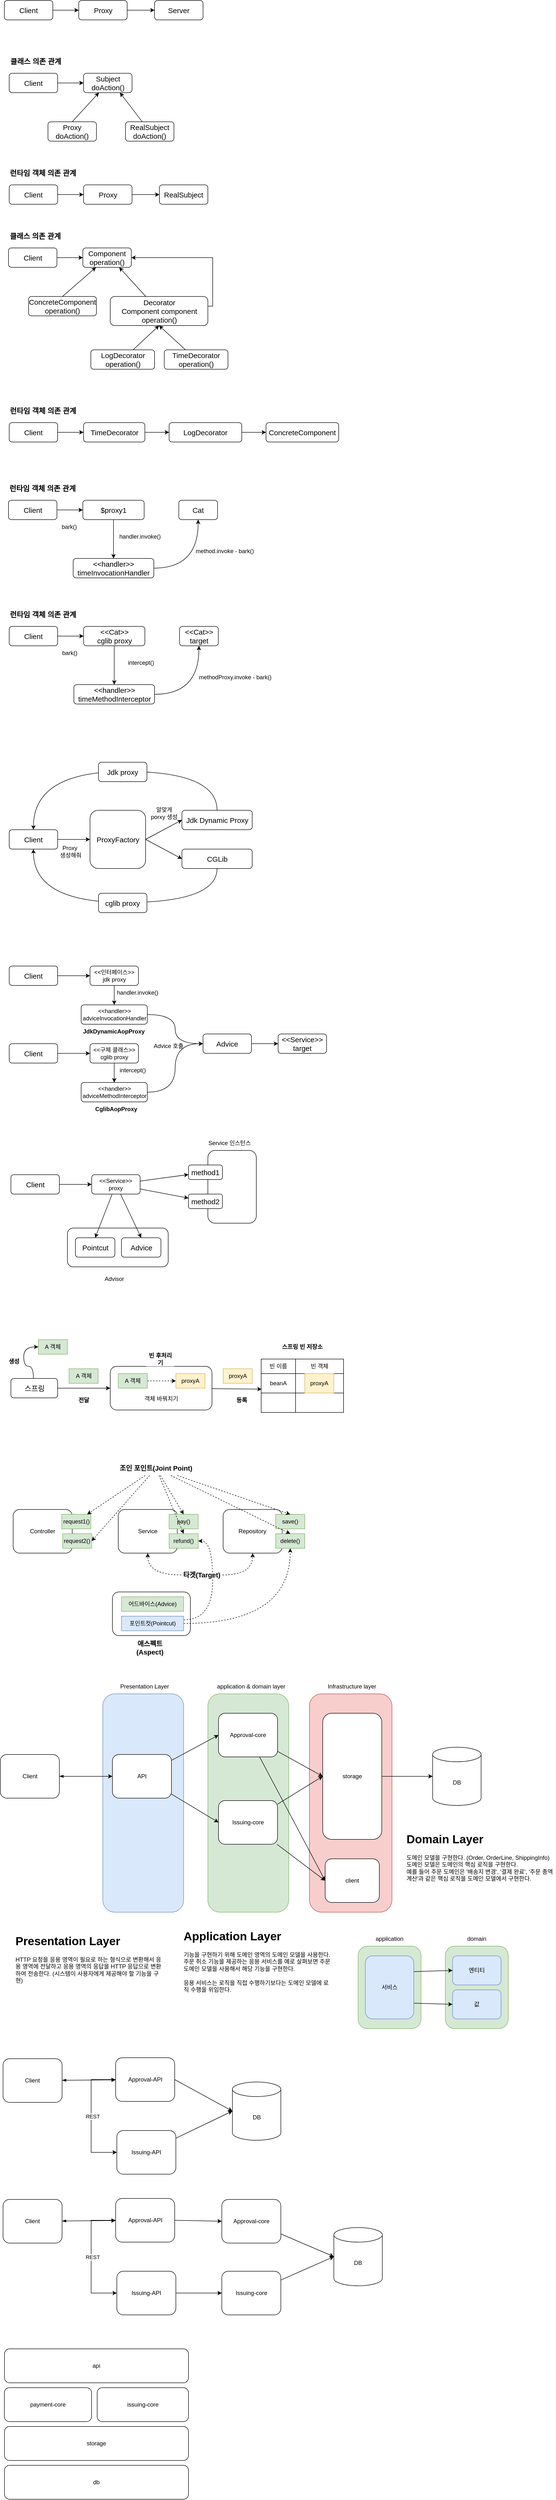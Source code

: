 <mxfile version="20.7.4" type="github">
  <diagram id="C5RBs43oDa-KdzZeNtuy" name="Page-1">
    <mxGraphModel dx="1216" dy="767" grid="1" gridSize="10" guides="1" tooltips="1" connect="1" arrows="1" fold="1" page="1" pageScale="1" pageWidth="827" pageHeight="1169" math="0" shadow="0">
      <root>
        <mxCell id="WIyWlLk6GJQsqaUBKTNV-0" />
        <mxCell id="WIyWlLk6GJQsqaUBKTNV-1" parent="WIyWlLk6GJQsqaUBKTNV-0" />
        <mxCell id="FcuShJZuBO1tvy11bk31-2" value="" style="rounded=1;whiteSpace=wrap;html=1;fillColor=#f8cecc;strokeColor=#b85450;" vertex="1" parent="WIyWlLk6GJQsqaUBKTNV-1">
          <mxGeometry x="659.56" y="3520" width="170.44" height="450" as="geometry" />
        </mxCell>
        <mxCell id="FcuShJZuBO1tvy11bk31-1" value="" style="rounded=1;whiteSpace=wrap;html=1;fillColor=#d5e8d4;strokeColor=#82b366;" vertex="1" parent="WIyWlLk6GJQsqaUBKTNV-1">
          <mxGeometry x="450" y="3520" width="166.87" height="450" as="geometry" />
        </mxCell>
        <mxCell id="FcuShJZuBO1tvy11bk31-0" value="" style="rounded=1;whiteSpace=wrap;html=1;fillColor=#dae8fc;strokeColor=#6c8ebf;" vertex="1" parent="WIyWlLk6GJQsqaUBKTNV-1">
          <mxGeometry x="233.13" y="3520" width="166.87" height="450" as="geometry" />
        </mxCell>
        <mxCell id="3835OeMCajuSgj9HRR2n-3" style="edgeStyle=orthogonalEdgeStyle;rounded=0;orthogonalLoop=1;jettySize=auto;html=1;entryX=0;entryY=0.5;entryDx=0;entryDy=0;fontSize=15;" parent="WIyWlLk6GJQsqaUBKTNV-1" source="3835OeMCajuSgj9HRR2n-0" target="3835OeMCajuSgj9HRR2n-1" edge="1">
          <mxGeometry relative="1" as="geometry" />
        </mxCell>
        <mxCell id="3835OeMCajuSgj9HRR2n-0" value="&lt;font style=&quot;font-size: 15px;&quot;&gt;Client&lt;/font&gt;" style="rounded=1;whiteSpace=wrap;html=1;" parent="WIyWlLk6GJQsqaUBKTNV-1" vertex="1">
          <mxGeometry x="30" y="30" width="100" height="40" as="geometry" />
        </mxCell>
        <mxCell id="3835OeMCajuSgj9HRR2n-5" style="edgeStyle=orthogonalEdgeStyle;rounded=0;orthogonalLoop=1;jettySize=auto;html=1;fontSize=15;" parent="WIyWlLk6GJQsqaUBKTNV-1" source="3835OeMCajuSgj9HRR2n-1" target="3835OeMCajuSgj9HRR2n-2" edge="1">
          <mxGeometry relative="1" as="geometry" />
        </mxCell>
        <mxCell id="3835OeMCajuSgj9HRR2n-1" value="&lt;font style=&quot;font-size: 15px;&quot;&gt;Proxy&lt;/font&gt;" style="rounded=1;whiteSpace=wrap;html=1;" parent="WIyWlLk6GJQsqaUBKTNV-1" vertex="1">
          <mxGeometry x="183.5" y="30" width="100" height="40" as="geometry" />
        </mxCell>
        <mxCell id="3835OeMCajuSgj9HRR2n-2" value="&lt;font style=&quot;font-size: 15px;&quot;&gt;Server&lt;/font&gt;" style="rounded=1;whiteSpace=wrap;html=1;" parent="WIyWlLk6GJQsqaUBKTNV-1" vertex="1">
          <mxGeometry x="340" y="30" width="100" height="40" as="geometry" />
        </mxCell>
        <mxCell id="3835OeMCajuSgj9HRR2n-10" style="edgeStyle=orthogonalEdgeStyle;rounded=0;orthogonalLoop=1;jettySize=auto;html=1;fontSize=15;" parent="WIyWlLk6GJQsqaUBKTNV-1" source="3835OeMCajuSgj9HRR2n-6" target="3835OeMCajuSgj9HRR2n-7" edge="1">
          <mxGeometry relative="1" as="geometry" />
        </mxCell>
        <mxCell id="3835OeMCajuSgj9HRR2n-6" value="&lt;font style=&quot;font-size: 15px;&quot;&gt;Client&lt;/font&gt;" style="rounded=1;whiteSpace=wrap;html=1;" parent="WIyWlLk6GJQsqaUBKTNV-1" vertex="1">
          <mxGeometry x="40" y="180" width="100" height="40" as="geometry" />
        </mxCell>
        <mxCell id="3835OeMCajuSgj9HRR2n-7" value="&lt;font style=&quot;font-size: 15px;&quot;&gt;Subject&lt;br&gt;doAction()&lt;br&gt;&lt;/font&gt;" style="rounded=1;whiteSpace=wrap;html=1;" parent="WIyWlLk6GJQsqaUBKTNV-1" vertex="1">
          <mxGeometry x="193.5" y="180" width="100" height="40" as="geometry" />
        </mxCell>
        <mxCell id="3835OeMCajuSgj9HRR2n-11" style="orthogonalLoop=1;jettySize=auto;html=1;exitX=0.5;exitY=0;exitDx=0;exitDy=0;fontSize=15;strokeColor=default;rounded=0;" parent="WIyWlLk6GJQsqaUBKTNV-1" source="3835OeMCajuSgj9HRR2n-8" target="3835OeMCajuSgj9HRR2n-7" edge="1">
          <mxGeometry relative="1" as="geometry" />
        </mxCell>
        <mxCell id="3835OeMCajuSgj9HRR2n-8" value="&lt;font style=&quot;font-size: 15px;&quot;&gt;Proxy&lt;br&gt;doAction()&lt;br&gt;&lt;/font&gt;" style="rounded=1;whiteSpace=wrap;html=1;" parent="WIyWlLk6GJQsqaUBKTNV-1" vertex="1">
          <mxGeometry x="120" y="280" width="100" height="40" as="geometry" />
        </mxCell>
        <mxCell id="3835OeMCajuSgj9HRR2n-12" style="edgeStyle=none;rounded=0;orthogonalLoop=1;jettySize=auto;html=1;entryX=0.75;entryY=1;entryDx=0;entryDy=0;strokeColor=default;fontSize=15;" parent="WIyWlLk6GJQsqaUBKTNV-1" source="3835OeMCajuSgj9HRR2n-9" target="3835OeMCajuSgj9HRR2n-7" edge="1">
          <mxGeometry relative="1" as="geometry" />
        </mxCell>
        <mxCell id="3835OeMCajuSgj9HRR2n-9" value="&lt;font style=&quot;font-size: 15px;&quot;&gt;RealSubject&lt;br&gt;doAction()&lt;br&gt;&lt;/font&gt;" style="rounded=1;whiteSpace=wrap;html=1;" parent="WIyWlLk6GJQsqaUBKTNV-1" vertex="1">
          <mxGeometry x="280" y="280" width="100" height="40" as="geometry" />
        </mxCell>
        <mxCell id="3835OeMCajuSgj9HRR2n-14" style="edgeStyle=orthogonalEdgeStyle;rounded=0;orthogonalLoop=1;jettySize=auto;html=1;entryX=0;entryY=0.5;entryDx=0;entryDy=0;fontSize=15;" parent="WIyWlLk6GJQsqaUBKTNV-1" source="3835OeMCajuSgj9HRR2n-15" target="3835OeMCajuSgj9HRR2n-17" edge="1">
          <mxGeometry relative="1" as="geometry" />
        </mxCell>
        <mxCell id="3835OeMCajuSgj9HRR2n-15" value="&lt;font style=&quot;font-size: 15px;&quot;&gt;Client&lt;/font&gt;" style="rounded=1;whiteSpace=wrap;html=1;" parent="WIyWlLk6GJQsqaUBKTNV-1" vertex="1">
          <mxGeometry x="40" y="410" width="100" height="40" as="geometry" />
        </mxCell>
        <mxCell id="3835OeMCajuSgj9HRR2n-16" style="edgeStyle=orthogonalEdgeStyle;rounded=0;orthogonalLoop=1;jettySize=auto;html=1;fontSize=15;" parent="WIyWlLk6GJQsqaUBKTNV-1" source="3835OeMCajuSgj9HRR2n-17" target="3835OeMCajuSgj9HRR2n-18" edge="1">
          <mxGeometry relative="1" as="geometry" />
        </mxCell>
        <mxCell id="3835OeMCajuSgj9HRR2n-17" value="&lt;font style=&quot;font-size: 15px;&quot;&gt;Proxy&lt;/font&gt;" style="rounded=1;whiteSpace=wrap;html=1;" parent="WIyWlLk6GJQsqaUBKTNV-1" vertex="1">
          <mxGeometry x="193.5" y="410" width="100" height="40" as="geometry" />
        </mxCell>
        <mxCell id="3835OeMCajuSgj9HRR2n-18" value="&lt;font style=&quot;font-size: 15px;&quot;&gt;RealSubject&lt;/font&gt;" style="rounded=1;whiteSpace=wrap;html=1;" parent="WIyWlLk6GJQsqaUBKTNV-1" vertex="1">
          <mxGeometry x="350" y="410" width="100" height="40" as="geometry" />
        </mxCell>
        <mxCell id="3835OeMCajuSgj9HRR2n-19" value="&lt;b&gt;클래스 의존 관계&lt;/b&gt;" style="text;html=1;strokeColor=none;fillColor=none;align=center;verticalAlign=middle;whiteSpace=wrap;rounded=0;fontSize=15;" parent="WIyWlLk6GJQsqaUBKTNV-1" vertex="1">
          <mxGeometry x="40" y="140" width="110" height="30" as="geometry" />
        </mxCell>
        <mxCell id="3835OeMCajuSgj9HRR2n-20" value="&lt;b&gt;런타임 객체 의존 관계&lt;/b&gt;" style="text;html=1;strokeColor=none;fillColor=none;align=center;verticalAlign=middle;whiteSpace=wrap;rounded=0;fontSize=15;" parent="WIyWlLk6GJQsqaUBKTNV-1" vertex="1">
          <mxGeometry x="40" y="370" width="140" height="30" as="geometry" />
        </mxCell>
        <mxCell id="9MUkiqO2VQU4ABKTeWIf-0" style="edgeStyle=orthogonalEdgeStyle;rounded=0;orthogonalLoop=1;jettySize=auto;html=1;fontSize=15;" parent="WIyWlLk6GJQsqaUBKTNV-1" source="9MUkiqO2VQU4ABKTeWIf-1" target="9MUkiqO2VQU4ABKTeWIf-2" edge="1">
          <mxGeometry relative="1" as="geometry" />
        </mxCell>
        <mxCell id="9MUkiqO2VQU4ABKTeWIf-1" value="&lt;font style=&quot;font-size: 15px;&quot;&gt;Client&lt;/font&gt;" style="rounded=1;whiteSpace=wrap;html=1;" parent="WIyWlLk6GJQsqaUBKTNV-1" vertex="1">
          <mxGeometry x="38.5" y="540" width="100" height="40" as="geometry" />
        </mxCell>
        <mxCell id="9MUkiqO2VQU4ABKTeWIf-2" value="&lt;font style=&quot;font-size: 15px;&quot;&gt;Component&lt;br&gt;operation()&lt;br&gt;&lt;/font&gt;" style="rounded=1;whiteSpace=wrap;html=1;" parent="WIyWlLk6GJQsqaUBKTNV-1" vertex="1">
          <mxGeometry x="192" y="540" width="100" height="40" as="geometry" />
        </mxCell>
        <mxCell id="9MUkiqO2VQU4ABKTeWIf-3" style="orthogonalLoop=1;jettySize=auto;html=1;exitX=0.5;exitY=0;exitDx=0;exitDy=0;fontSize=15;strokeColor=default;rounded=0;" parent="WIyWlLk6GJQsqaUBKTNV-1" source="9MUkiqO2VQU4ABKTeWIf-4" target="9MUkiqO2VQU4ABKTeWIf-2" edge="1">
          <mxGeometry relative="1" as="geometry" />
        </mxCell>
        <mxCell id="9MUkiqO2VQU4ABKTeWIf-4" value="&lt;font style=&quot;font-size: 15px;&quot;&gt;ConcreteComponent&lt;br&gt;operation()&lt;br&gt;&lt;/font&gt;" style="rounded=1;whiteSpace=wrap;html=1;" parent="WIyWlLk6GJQsqaUBKTNV-1" vertex="1">
          <mxGeometry x="80" y="640" width="140" height="40" as="geometry" />
        </mxCell>
        <mxCell id="9MUkiqO2VQU4ABKTeWIf-5" style="edgeStyle=none;rounded=0;orthogonalLoop=1;jettySize=auto;html=1;entryX=0.75;entryY=1;entryDx=0;entryDy=0;strokeColor=default;fontSize=15;" parent="WIyWlLk6GJQsqaUBKTNV-1" source="9MUkiqO2VQU4ABKTeWIf-6" target="9MUkiqO2VQU4ABKTeWIf-2" edge="1">
          <mxGeometry relative="1" as="geometry" />
        </mxCell>
        <mxCell id="9MUkiqO2VQU4ABKTeWIf-22" style="edgeStyle=orthogonalEdgeStyle;rounded=0;orthogonalLoop=1;jettySize=auto;html=1;entryX=1;entryY=0.5;entryDx=0;entryDy=0;" parent="WIyWlLk6GJQsqaUBKTNV-1" source="9MUkiqO2VQU4ABKTeWIf-6" target="9MUkiqO2VQU4ABKTeWIf-2" edge="1">
          <mxGeometry relative="1" as="geometry">
            <Array as="points">
              <mxPoint x="460" y="660" />
              <mxPoint x="460" y="560" />
            </Array>
          </mxGeometry>
        </mxCell>
        <mxCell id="9MUkiqO2VQU4ABKTeWIf-6" value="&lt;font style=&quot;font-size: 15px;&quot;&gt;Decorator&lt;br&gt;Component component&lt;br&gt;operation()&lt;br&gt;&lt;/font&gt;" style="rounded=1;whiteSpace=wrap;html=1;" parent="WIyWlLk6GJQsqaUBKTNV-1" vertex="1">
          <mxGeometry x="248.5" y="640" width="201.5" height="60" as="geometry" />
        </mxCell>
        <mxCell id="9MUkiqO2VQU4ABKTeWIf-7" style="edgeStyle=orthogonalEdgeStyle;rounded=0;orthogonalLoop=1;jettySize=auto;html=1;entryX=0;entryY=0.5;entryDx=0;entryDy=0;fontSize=15;" parent="WIyWlLk6GJQsqaUBKTNV-1" source="9MUkiqO2VQU4ABKTeWIf-8" target="9MUkiqO2VQU4ABKTeWIf-10" edge="1">
          <mxGeometry relative="1" as="geometry" />
        </mxCell>
        <mxCell id="9MUkiqO2VQU4ABKTeWIf-8" value="&lt;font style=&quot;font-size: 15px;&quot;&gt;Client&lt;/font&gt;" style="rounded=1;whiteSpace=wrap;html=1;" parent="WIyWlLk6GJQsqaUBKTNV-1" vertex="1">
          <mxGeometry x="40" y="900" width="100" height="40" as="geometry" />
        </mxCell>
        <mxCell id="9MUkiqO2VQU4ABKTeWIf-9" style="edgeStyle=orthogonalEdgeStyle;rounded=0;orthogonalLoop=1;jettySize=auto;html=1;fontSize=15;" parent="WIyWlLk6GJQsqaUBKTNV-1" source="9MUkiqO2VQU4ABKTeWIf-10" target="9MUkiqO2VQU4ABKTeWIf-11" edge="1">
          <mxGeometry relative="1" as="geometry" />
        </mxCell>
        <mxCell id="9MUkiqO2VQU4ABKTeWIf-10" value="&lt;font style=&quot;font-size: 15px;&quot;&gt;TimeDecorator&lt;/font&gt;" style="rounded=1;whiteSpace=wrap;html=1;" parent="WIyWlLk6GJQsqaUBKTNV-1" vertex="1">
          <mxGeometry x="193.5" y="900" width="126.5" height="40" as="geometry" />
        </mxCell>
        <mxCell id="9MUkiqO2VQU4ABKTeWIf-21" style="edgeStyle=none;rounded=0;orthogonalLoop=1;jettySize=auto;html=1;" parent="WIyWlLk6GJQsqaUBKTNV-1" source="9MUkiqO2VQU4ABKTeWIf-11" target="9MUkiqO2VQU4ABKTeWIf-20" edge="1">
          <mxGeometry relative="1" as="geometry" />
        </mxCell>
        <mxCell id="9MUkiqO2VQU4ABKTeWIf-11" value="&lt;font style=&quot;font-size: 15px;&quot;&gt;LogDecorator&lt;/font&gt;" style="rounded=1;whiteSpace=wrap;html=1;" parent="WIyWlLk6GJQsqaUBKTNV-1" vertex="1">
          <mxGeometry x="370" y="900" width="150" height="40" as="geometry" />
        </mxCell>
        <mxCell id="9MUkiqO2VQU4ABKTeWIf-12" value="&lt;b&gt;클래스 의존 관계&lt;/b&gt;" style="text;html=1;strokeColor=none;fillColor=none;align=center;verticalAlign=middle;whiteSpace=wrap;rounded=0;fontSize=15;" parent="WIyWlLk6GJQsqaUBKTNV-1" vertex="1">
          <mxGeometry x="38.5" y="500" width="110" height="30" as="geometry" />
        </mxCell>
        <mxCell id="9MUkiqO2VQU4ABKTeWIf-13" value="&lt;b&gt;런타임 객체 의존 관계&lt;/b&gt;" style="text;html=1;strokeColor=none;fillColor=none;align=center;verticalAlign=middle;whiteSpace=wrap;rounded=0;fontSize=15;" parent="WIyWlLk6GJQsqaUBKTNV-1" vertex="1">
          <mxGeometry x="40" y="860" width="140" height="30" as="geometry" />
        </mxCell>
        <mxCell id="9MUkiqO2VQU4ABKTeWIf-17" style="rounded=0;orthogonalLoop=1;jettySize=auto;html=1;entryX=0.5;entryY=1;entryDx=0;entryDy=0;" parent="WIyWlLk6GJQsqaUBKTNV-1" source="9MUkiqO2VQU4ABKTeWIf-15" target="9MUkiqO2VQU4ABKTeWIf-6" edge="1">
          <mxGeometry relative="1" as="geometry" />
        </mxCell>
        <mxCell id="9MUkiqO2VQU4ABKTeWIf-15" value="&lt;font style=&quot;font-size: 15px;&quot;&gt;LogDecorator&lt;br&gt;operation()&lt;br&gt;&lt;/font&gt;" style="rounded=1;whiteSpace=wrap;html=1;" parent="WIyWlLk6GJQsqaUBKTNV-1" vertex="1">
          <mxGeometry x="208.5" y="750" width="131.5" height="40" as="geometry" />
        </mxCell>
        <mxCell id="9MUkiqO2VQU4ABKTeWIf-18" style="rounded=0;orthogonalLoop=1;jettySize=auto;html=1;entryX=0.5;entryY=1;entryDx=0;entryDy=0;" parent="WIyWlLk6GJQsqaUBKTNV-1" source="9MUkiqO2VQU4ABKTeWIf-16" target="9MUkiqO2VQU4ABKTeWIf-6" edge="1">
          <mxGeometry relative="1" as="geometry" />
        </mxCell>
        <mxCell id="9MUkiqO2VQU4ABKTeWIf-16" value="&lt;font style=&quot;font-size: 15px;&quot;&gt;TimeDecorator&lt;br&gt;operation()&lt;br&gt;&lt;/font&gt;" style="rounded=1;whiteSpace=wrap;html=1;" parent="WIyWlLk6GJQsqaUBKTNV-1" vertex="1">
          <mxGeometry x="360" y="750" width="131.5" height="40" as="geometry" />
        </mxCell>
        <mxCell id="9MUkiqO2VQU4ABKTeWIf-20" value="&lt;font style=&quot;font-size: 15px;&quot;&gt;ConcreteComponent&lt;/font&gt;" style="rounded=1;whiteSpace=wrap;html=1;" parent="WIyWlLk6GJQsqaUBKTNV-1" vertex="1">
          <mxGeometry x="570" y="900" width="150" height="40" as="geometry" />
        </mxCell>
        <mxCell id="9MUkiqO2VQU4ABKTeWIf-23" style="edgeStyle=orthogonalEdgeStyle;rounded=0;orthogonalLoop=1;jettySize=auto;html=1;entryX=0;entryY=0.5;entryDx=0;entryDy=0;fontSize=15;" parent="WIyWlLk6GJQsqaUBKTNV-1" source="9MUkiqO2VQU4ABKTeWIf-24" target="9MUkiqO2VQU4ABKTeWIf-26" edge="1">
          <mxGeometry relative="1" as="geometry" />
        </mxCell>
        <mxCell id="9MUkiqO2VQU4ABKTeWIf-24" value="&lt;font style=&quot;font-size: 15px;&quot;&gt;Client&lt;/font&gt;" style="rounded=1;whiteSpace=wrap;html=1;" parent="WIyWlLk6GJQsqaUBKTNV-1" vertex="1">
          <mxGeometry x="38.5" y="1060" width="100" height="40" as="geometry" />
        </mxCell>
        <mxCell id="9MUkiqO2VQU4ABKTeWIf-25" style="rounded=0;orthogonalLoop=1;jettySize=auto;html=1;fontSize=15;" parent="WIyWlLk6GJQsqaUBKTNV-1" source="9MUkiqO2VQU4ABKTeWIf-26" target="9MUkiqO2VQU4ABKTeWIf-28" edge="1">
          <mxGeometry relative="1" as="geometry" />
        </mxCell>
        <mxCell id="9MUkiqO2VQU4ABKTeWIf-26" value="&lt;font style=&quot;font-size: 15px;&quot;&gt;$proxy1&lt;/font&gt;" style="rounded=1;whiteSpace=wrap;html=1;" parent="WIyWlLk6GJQsqaUBKTNV-1" vertex="1">
          <mxGeometry x="192" y="1060" width="126.5" height="40" as="geometry" />
        </mxCell>
        <mxCell id="9MUkiqO2VQU4ABKTeWIf-27" style="edgeStyle=orthogonalEdgeStyle;rounded=0;orthogonalLoop=1;jettySize=auto;html=1;curved=1;" parent="WIyWlLk6GJQsqaUBKTNV-1" source="9MUkiqO2VQU4ABKTeWIf-28" target="9MUkiqO2VQU4ABKTeWIf-30" edge="1">
          <mxGeometry relative="1" as="geometry" />
        </mxCell>
        <mxCell id="9MUkiqO2VQU4ABKTeWIf-28" value="&lt;font style=&quot;font-size: 15px;&quot;&gt;&amp;lt;&amp;lt;handler&amp;gt;&amp;gt;&lt;br&gt;timeInvocationHandler&lt;br&gt;&lt;/font&gt;" style="rounded=1;whiteSpace=wrap;html=1;" parent="WIyWlLk6GJQsqaUBKTNV-1" vertex="1">
          <mxGeometry x="172" y="1180" width="166.5" height="40" as="geometry" />
        </mxCell>
        <mxCell id="9MUkiqO2VQU4ABKTeWIf-29" value="&lt;b&gt;런타임 객체 의존 관계&lt;/b&gt;" style="text;html=1;strokeColor=none;fillColor=none;align=center;verticalAlign=middle;whiteSpace=wrap;rounded=0;fontSize=15;" parent="WIyWlLk6GJQsqaUBKTNV-1" vertex="1">
          <mxGeometry x="38.5" y="1020" width="140" height="30" as="geometry" />
        </mxCell>
        <mxCell id="9MUkiqO2VQU4ABKTeWIf-30" value="&lt;font style=&quot;font-size: 15px;&quot;&gt;Cat&lt;/font&gt;" style="rounded=1;whiteSpace=wrap;html=1;" parent="WIyWlLk6GJQsqaUBKTNV-1" vertex="1">
          <mxGeometry x="390" y="1060" width="80" height="40" as="geometry" />
        </mxCell>
        <mxCell id="9MUkiqO2VQU4ABKTeWIf-31" value="bark()" style="text;html=1;strokeColor=none;fillColor=none;align=center;verticalAlign=middle;whiteSpace=wrap;rounded=0;" parent="WIyWlLk6GJQsqaUBKTNV-1" vertex="1">
          <mxGeometry x="133.5" y="1100" width="60" height="30" as="geometry" />
        </mxCell>
        <mxCell id="9MUkiqO2VQU4ABKTeWIf-32" value="handler.invoke()" style="text;html=1;strokeColor=none;fillColor=none;align=center;verticalAlign=middle;whiteSpace=wrap;rounded=0;" parent="WIyWlLk6GJQsqaUBKTNV-1" vertex="1">
          <mxGeometry x="280" y="1120" width="60" height="30" as="geometry" />
        </mxCell>
        <mxCell id="9MUkiqO2VQU4ABKTeWIf-33" value="method.invoke - bark()" style="text;html=1;strokeColor=none;fillColor=none;align=center;verticalAlign=middle;whiteSpace=wrap;rounded=0;" parent="WIyWlLk6GJQsqaUBKTNV-1" vertex="1">
          <mxGeometry x="420" y="1150" width="130" height="30" as="geometry" />
        </mxCell>
        <mxCell id="9MUkiqO2VQU4ABKTeWIf-35" style="edgeStyle=orthogonalEdgeStyle;rounded=0;orthogonalLoop=1;jettySize=auto;html=1;entryX=0;entryY=0.5;entryDx=0;entryDy=0;fontSize=15;" parent="WIyWlLk6GJQsqaUBKTNV-1" source="9MUkiqO2VQU4ABKTeWIf-36" target="9MUkiqO2VQU4ABKTeWIf-38" edge="1">
          <mxGeometry relative="1" as="geometry" />
        </mxCell>
        <mxCell id="9MUkiqO2VQU4ABKTeWIf-36" value="&lt;font style=&quot;font-size: 15px;&quot;&gt;Client&lt;/font&gt;" style="rounded=1;whiteSpace=wrap;html=1;" parent="WIyWlLk6GJQsqaUBKTNV-1" vertex="1">
          <mxGeometry x="40" y="1320" width="100" height="40" as="geometry" />
        </mxCell>
        <mxCell id="9MUkiqO2VQU4ABKTeWIf-37" style="rounded=0;orthogonalLoop=1;jettySize=auto;html=1;fontSize=15;" parent="WIyWlLk6GJQsqaUBKTNV-1" source="9MUkiqO2VQU4ABKTeWIf-38" target="9MUkiqO2VQU4ABKTeWIf-40" edge="1">
          <mxGeometry relative="1" as="geometry" />
        </mxCell>
        <mxCell id="9MUkiqO2VQU4ABKTeWIf-38" value="&lt;font style=&quot;font-size: 15px;&quot;&gt;&amp;lt;&amp;lt;Cat&amp;gt;&amp;gt;&lt;br&gt;cglib proxy&lt;br&gt;&lt;/font&gt;" style="rounded=1;whiteSpace=wrap;html=1;" parent="WIyWlLk6GJQsqaUBKTNV-1" vertex="1">
          <mxGeometry x="193.5" y="1320" width="126.5" height="40" as="geometry" />
        </mxCell>
        <mxCell id="9MUkiqO2VQU4ABKTeWIf-39" style="edgeStyle=orthogonalEdgeStyle;rounded=0;orthogonalLoop=1;jettySize=auto;html=1;curved=1;" parent="WIyWlLk6GJQsqaUBKTNV-1" source="9MUkiqO2VQU4ABKTeWIf-40" target="9MUkiqO2VQU4ABKTeWIf-42" edge="1">
          <mxGeometry relative="1" as="geometry" />
        </mxCell>
        <mxCell id="9MUkiqO2VQU4ABKTeWIf-40" value="&lt;font style=&quot;font-size: 15px;&quot;&gt;&amp;lt;&amp;lt;handler&amp;gt;&amp;gt;&lt;br&gt;timeMethodInterceptor&lt;br&gt;&lt;/font&gt;" style="rounded=1;whiteSpace=wrap;html=1;" parent="WIyWlLk6GJQsqaUBKTNV-1" vertex="1">
          <mxGeometry x="173.5" y="1440" width="166.5" height="40" as="geometry" />
        </mxCell>
        <mxCell id="9MUkiqO2VQU4ABKTeWIf-41" value="&lt;b&gt;런타임 객체 의존 관계&lt;/b&gt;" style="text;html=1;strokeColor=none;fillColor=none;align=center;verticalAlign=middle;whiteSpace=wrap;rounded=0;fontSize=15;" parent="WIyWlLk6GJQsqaUBKTNV-1" vertex="1">
          <mxGeometry x="40" y="1280" width="140" height="30" as="geometry" />
        </mxCell>
        <mxCell id="9MUkiqO2VQU4ABKTeWIf-42" value="&lt;font style=&quot;font-size: 15px;&quot;&gt;&amp;lt;&amp;lt;Cat&amp;gt;&amp;gt;&lt;br&gt;target&lt;br&gt;&lt;/font&gt;" style="rounded=1;whiteSpace=wrap;html=1;" parent="WIyWlLk6GJQsqaUBKTNV-1" vertex="1">
          <mxGeometry x="391.5" y="1320" width="80" height="40" as="geometry" />
        </mxCell>
        <mxCell id="9MUkiqO2VQU4ABKTeWIf-43" value="bark()" style="text;html=1;strokeColor=none;fillColor=none;align=center;verticalAlign=middle;whiteSpace=wrap;rounded=0;" parent="WIyWlLk6GJQsqaUBKTNV-1" vertex="1">
          <mxGeometry x="135" y="1360" width="60" height="30" as="geometry" />
        </mxCell>
        <mxCell id="9MUkiqO2VQU4ABKTeWIf-44" value="intercept()" style="text;html=1;strokeColor=none;fillColor=none;align=center;verticalAlign=middle;whiteSpace=wrap;rounded=0;" parent="WIyWlLk6GJQsqaUBKTNV-1" vertex="1">
          <mxGeometry x="281.5" y="1380" width="60" height="30" as="geometry" />
        </mxCell>
        <mxCell id="9MUkiqO2VQU4ABKTeWIf-45" value="methodProxy.invoke - bark()" style="text;html=1;strokeColor=none;fillColor=none;align=center;verticalAlign=middle;whiteSpace=wrap;rounded=0;" parent="WIyWlLk6GJQsqaUBKTNV-1" vertex="1">
          <mxGeometry x="421.5" y="1410" width="168.5" height="30" as="geometry" />
        </mxCell>
        <mxCell id="9FqzhDOZu8SPJRC__JUW-5" style="edgeStyle=orthogonalEdgeStyle;rounded=0;orthogonalLoop=1;jettySize=auto;html=1;entryX=0;entryY=0.5;entryDx=0;entryDy=0;" parent="WIyWlLk6GJQsqaUBKTNV-1" source="9FqzhDOZu8SPJRC__JUW-0" target="9FqzhDOZu8SPJRC__JUW-1" edge="1">
          <mxGeometry relative="1" as="geometry" />
        </mxCell>
        <mxCell id="9FqzhDOZu8SPJRC__JUW-0" value="&lt;font style=&quot;font-size: 15px;&quot;&gt;Client&lt;/font&gt;" style="rounded=1;whiteSpace=wrap;html=1;" parent="WIyWlLk6GJQsqaUBKTNV-1" vertex="1">
          <mxGeometry x="40" y="1739" width="100" height="40" as="geometry" />
        </mxCell>
        <mxCell id="9FqzhDOZu8SPJRC__JUW-6" style="rounded=0;orthogonalLoop=1;jettySize=auto;html=1;entryX=0;entryY=0.5;entryDx=0;entryDy=0;exitX=1;exitY=0.5;exitDx=0;exitDy=0;" parent="WIyWlLk6GJQsqaUBKTNV-1" source="9FqzhDOZu8SPJRC__JUW-1" target="9FqzhDOZu8SPJRC__JUW-3" edge="1">
          <mxGeometry relative="1" as="geometry" />
        </mxCell>
        <mxCell id="9FqzhDOZu8SPJRC__JUW-7" style="edgeStyle=none;rounded=0;orthogonalLoop=1;jettySize=auto;html=1;entryX=0;entryY=0.5;entryDx=0;entryDy=0;exitX=1;exitY=0.5;exitDx=0;exitDy=0;" parent="WIyWlLk6GJQsqaUBKTNV-1" source="9FqzhDOZu8SPJRC__JUW-1" target="9FqzhDOZu8SPJRC__JUW-4" edge="1">
          <mxGeometry relative="1" as="geometry" />
        </mxCell>
        <mxCell id="9FqzhDOZu8SPJRC__JUW-1" value="&lt;span style=&quot;font-size: 15px;&quot;&gt;ProxyFactory&lt;/span&gt;" style="rounded=1;whiteSpace=wrap;html=1;" parent="WIyWlLk6GJQsqaUBKTNV-1" vertex="1">
          <mxGeometry x="206.75" y="1699" width="114.75" height="120" as="geometry" />
        </mxCell>
        <mxCell id="9FqzhDOZu8SPJRC__JUW-12" style="edgeStyle=orthogonalEdgeStyle;curved=1;rounded=0;orthogonalLoop=1;jettySize=auto;html=1;entryX=0.5;entryY=0;entryDx=0;entryDy=0;" parent="WIyWlLk6GJQsqaUBKTNV-1" source="9FqzhDOZu8SPJRC__JUW-3" target="9FqzhDOZu8SPJRC__JUW-0" edge="1">
          <mxGeometry relative="1" as="geometry">
            <Array as="points">
              <mxPoint x="469.5" y="1619" />
              <mxPoint x="90.5" y="1619" />
            </Array>
          </mxGeometry>
        </mxCell>
        <mxCell id="9FqzhDOZu8SPJRC__JUW-3" value="&lt;span style=&quot;font-size: 15px;&quot;&gt;Jdk Dynamic Proxy&lt;/span&gt;" style="rounded=1;whiteSpace=wrap;html=1;" parent="WIyWlLk6GJQsqaUBKTNV-1" vertex="1">
          <mxGeometry x="396.5" y="1699" width="145" height="40" as="geometry" />
        </mxCell>
        <mxCell id="9FqzhDOZu8SPJRC__JUW-11" style="edgeStyle=orthogonalEdgeStyle;curved=1;rounded=0;orthogonalLoop=1;jettySize=auto;html=1;entryX=0.5;entryY=1;entryDx=0;entryDy=0;" parent="WIyWlLk6GJQsqaUBKTNV-1" source="9FqzhDOZu8SPJRC__JUW-4" target="9FqzhDOZu8SPJRC__JUW-0" edge="1">
          <mxGeometry relative="1" as="geometry">
            <Array as="points">
              <mxPoint x="469.5" y="1889" />
              <mxPoint x="90.5" y="1889" />
            </Array>
          </mxGeometry>
        </mxCell>
        <mxCell id="9FqzhDOZu8SPJRC__JUW-4" value="&lt;font style=&quot;font-size: 15px;&quot;&gt;CGLib&lt;/font&gt;" style="rounded=1;whiteSpace=wrap;html=1;" parent="WIyWlLk6GJQsqaUBKTNV-1" vertex="1">
          <mxGeometry x="396.5" y="1779" width="145" height="40" as="geometry" />
        </mxCell>
        <mxCell id="9FqzhDOZu8SPJRC__JUW-8" value="Proxy&amp;nbsp;&lt;br&gt;생성해줘" style="text;html=1;strokeColor=none;fillColor=none;align=center;verticalAlign=middle;whiteSpace=wrap;rounded=0;" parent="WIyWlLk6GJQsqaUBKTNV-1" vertex="1">
          <mxGeometry x="136.5" y="1769" width="60" height="30" as="geometry" />
        </mxCell>
        <mxCell id="9FqzhDOZu8SPJRC__JUW-13" value="&lt;span style=&quot;font-size: 15px;&quot;&gt;Jdk proxy&lt;/span&gt;" style="rounded=1;whiteSpace=wrap;html=1;" parent="WIyWlLk6GJQsqaUBKTNV-1" vertex="1">
          <mxGeometry x="224.25" y="1600" width="100" height="40" as="geometry" />
        </mxCell>
        <mxCell id="9FqzhDOZu8SPJRC__JUW-14" value="&lt;span style=&quot;font-size: 15px;&quot;&gt;cglib proxy&lt;/span&gt;" style="rounded=1;whiteSpace=wrap;html=1;" parent="WIyWlLk6GJQsqaUBKTNV-1" vertex="1">
          <mxGeometry x="224.25" y="1870" width="100" height="40" as="geometry" />
        </mxCell>
        <mxCell id="9FqzhDOZu8SPJRC__JUW-18" value="알맞게&lt;br&gt;porxy 생성" style="text;html=1;strokeColor=none;fillColor=none;align=center;verticalAlign=middle;whiteSpace=wrap;rounded=0;" parent="WIyWlLk6GJQsqaUBKTNV-1" vertex="1">
          <mxGeometry x="330" y="1690" width="60" height="30" as="geometry" />
        </mxCell>
        <mxCell id="9FqzhDOZu8SPJRC__JUW-30" style="edgeStyle=orthogonalEdgeStyle;curved=1;rounded=0;orthogonalLoop=1;jettySize=auto;html=1;fontSize=12;" parent="WIyWlLk6GJQsqaUBKTNV-1" source="9FqzhDOZu8SPJRC__JUW-20" target="9FqzhDOZu8SPJRC__JUW-22" edge="1">
          <mxGeometry relative="1" as="geometry" />
        </mxCell>
        <mxCell id="9FqzhDOZu8SPJRC__JUW-20" value="&lt;font style=&quot;font-size: 15px;&quot;&gt;Client&lt;/font&gt;" style="rounded=1;whiteSpace=wrap;html=1;" parent="WIyWlLk6GJQsqaUBKTNV-1" vertex="1">
          <mxGeometry x="40" y="2020" width="100" height="40" as="geometry" />
        </mxCell>
        <mxCell id="9FqzhDOZu8SPJRC__JUW-31" style="edgeStyle=orthogonalEdgeStyle;curved=1;rounded=0;orthogonalLoop=1;jettySize=auto;html=1;entryX=0;entryY=0.5;entryDx=0;entryDy=0;fontSize=12;" parent="WIyWlLk6GJQsqaUBKTNV-1" source="9FqzhDOZu8SPJRC__JUW-21" target="9FqzhDOZu8SPJRC__JUW-23" edge="1">
          <mxGeometry relative="1" as="geometry" />
        </mxCell>
        <mxCell id="9FqzhDOZu8SPJRC__JUW-21" value="&lt;font style=&quot;font-size: 15px;&quot;&gt;Client&lt;/font&gt;" style="rounded=1;whiteSpace=wrap;html=1;" parent="WIyWlLk6GJQsqaUBKTNV-1" vertex="1">
          <mxGeometry x="40" y="2180" width="100" height="40" as="geometry" />
        </mxCell>
        <mxCell id="9FqzhDOZu8SPJRC__JUW-32" style="edgeStyle=orthogonalEdgeStyle;curved=1;rounded=0;orthogonalLoop=1;jettySize=auto;html=1;entryX=0.5;entryY=0;entryDx=0;entryDy=0;fontSize=12;" parent="WIyWlLk6GJQsqaUBKTNV-1" source="9FqzhDOZu8SPJRC__JUW-22" target="9FqzhDOZu8SPJRC__JUW-24" edge="1">
          <mxGeometry relative="1" as="geometry" />
        </mxCell>
        <mxCell id="9FqzhDOZu8SPJRC__JUW-22" value="&lt;font style=&quot;font-size: 12px;&quot;&gt;&amp;lt;&amp;lt;인터페이스&amp;gt;&amp;gt;&lt;br&gt;jdk proxy&lt;br&gt;&lt;/font&gt;" style="rounded=1;whiteSpace=wrap;html=1;" parent="WIyWlLk6GJQsqaUBKTNV-1" vertex="1">
          <mxGeometry x="206.75" y="2020" width="100" height="40" as="geometry" />
        </mxCell>
        <mxCell id="9FqzhDOZu8SPJRC__JUW-33" style="edgeStyle=orthogonalEdgeStyle;curved=1;rounded=0;orthogonalLoop=1;jettySize=auto;html=1;entryX=0.5;entryY=0;entryDx=0;entryDy=0;fontSize=12;" parent="WIyWlLk6GJQsqaUBKTNV-1" source="9FqzhDOZu8SPJRC__JUW-23" target="9FqzhDOZu8SPJRC__JUW-26" edge="1">
          <mxGeometry relative="1" as="geometry" />
        </mxCell>
        <mxCell id="9FqzhDOZu8SPJRC__JUW-23" value="&amp;lt;&amp;lt;구체 클래스&amp;gt;&amp;gt;&lt;br&gt;cglib proxy" style="rounded=1;whiteSpace=wrap;html=1;" parent="WIyWlLk6GJQsqaUBKTNV-1" vertex="1">
          <mxGeometry x="206.75" y="2180" width="100" height="40" as="geometry" />
        </mxCell>
        <mxCell id="9FqzhDOZu8SPJRC__JUW-35" style="edgeStyle=orthogonalEdgeStyle;curved=1;rounded=0;orthogonalLoop=1;jettySize=auto;html=1;entryX=0;entryY=0.5;entryDx=0;entryDy=0;fontSize=12;" parent="WIyWlLk6GJQsqaUBKTNV-1" source="9FqzhDOZu8SPJRC__JUW-24" target="9FqzhDOZu8SPJRC__JUW-28" edge="1">
          <mxGeometry relative="1" as="geometry" />
        </mxCell>
        <mxCell id="9FqzhDOZu8SPJRC__JUW-24" value="&lt;font style=&quot;font-size: 12px;&quot;&gt;&amp;lt;&amp;lt;handler&amp;gt;&amp;gt;&lt;br&gt;adviceInvocationHandler&lt;br&gt;&lt;/font&gt;" style="rounded=1;whiteSpace=wrap;html=1;" parent="WIyWlLk6GJQsqaUBKTNV-1" vertex="1">
          <mxGeometry x="188.5" y="2100" width="136.5" height="40" as="geometry" />
        </mxCell>
        <mxCell id="9FqzhDOZu8SPJRC__JUW-34" style="edgeStyle=orthogonalEdgeStyle;curved=1;rounded=0;orthogonalLoop=1;jettySize=auto;html=1;entryX=0;entryY=0.5;entryDx=0;entryDy=0;fontSize=12;" parent="WIyWlLk6GJQsqaUBKTNV-1" source="9FqzhDOZu8SPJRC__JUW-26" target="9FqzhDOZu8SPJRC__JUW-28" edge="1">
          <mxGeometry relative="1" as="geometry" />
        </mxCell>
        <mxCell id="9FqzhDOZu8SPJRC__JUW-26" value="&lt;font style=&quot;font-size: 12px;&quot;&gt;&amp;lt;&amp;lt;handler&amp;gt;&amp;gt;&lt;br&gt;adviceMethodInterceptor&lt;br&gt;&lt;/font&gt;" style="rounded=1;whiteSpace=wrap;html=1;" parent="WIyWlLk6GJQsqaUBKTNV-1" vertex="1">
          <mxGeometry x="188.5" y="2260" width="136.5" height="40" as="geometry" />
        </mxCell>
        <mxCell id="9FqzhDOZu8SPJRC__JUW-36" style="edgeStyle=orthogonalEdgeStyle;curved=1;rounded=0;orthogonalLoop=1;jettySize=auto;html=1;entryX=0;entryY=0.5;entryDx=0;entryDy=0;fontSize=12;" parent="WIyWlLk6GJQsqaUBKTNV-1" source="9FqzhDOZu8SPJRC__JUW-28" target="9FqzhDOZu8SPJRC__JUW-29" edge="1">
          <mxGeometry relative="1" as="geometry" />
        </mxCell>
        <mxCell id="9FqzhDOZu8SPJRC__JUW-28" value="&lt;font style=&quot;font-size: 15px;&quot;&gt;Advice&lt;/font&gt;" style="rounded=1;whiteSpace=wrap;html=1;" parent="WIyWlLk6GJQsqaUBKTNV-1" vertex="1">
          <mxGeometry x="440" y="2160" width="100" height="40" as="geometry" />
        </mxCell>
        <mxCell id="9FqzhDOZu8SPJRC__JUW-29" value="&lt;font style=&quot;font-size: 15px;&quot;&gt;&amp;lt;&amp;lt;Service&amp;gt;&amp;gt;&lt;br&gt;target&lt;/font&gt;" style="rounded=1;whiteSpace=wrap;html=1;" parent="WIyWlLk6GJQsqaUBKTNV-1" vertex="1">
          <mxGeometry x="595" y="2160" width="100" height="40" as="geometry" />
        </mxCell>
        <mxCell id="9FqzhDOZu8SPJRC__JUW-37" value="Advice 호출" style="text;html=1;strokeColor=none;fillColor=none;align=center;verticalAlign=middle;whiteSpace=wrap;rounded=0;" parent="WIyWlLk6GJQsqaUBKTNV-1" vertex="1">
          <mxGeometry x="336.5" y="2170" width="63.5" height="30" as="geometry" />
        </mxCell>
        <mxCell id="9FqzhDOZu8SPJRC__JUW-38" value="handler.invoke()" style="text;html=1;strokeColor=none;fillColor=none;align=center;verticalAlign=middle;whiteSpace=wrap;rounded=0;" parent="WIyWlLk6GJQsqaUBKTNV-1" vertex="1">
          <mxGeometry x="273" y="2060" width="63.5" height="30" as="geometry" />
        </mxCell>
        <mxCell id="9FqzhDOZu8SPJRC__JUW-39" value="intercept()" style="text;html=1;strokeColor=none;fillColor=none;align=center;verticalAlign=middle;whiteSpace=wrap;rounded=0;" parent="WIyWlLk6GJQsqaUBKTNV-1" vertex="1">
          <mxGeometry x="265" y="2220" width="60" height="30" as="geometry" />
        </mxCell>
        <mxCell id="9FqzhDOZu8SPJRC__JUW-41" value="JdkDynamicAopProxy" style="text;html=1;strokeColor=none;fillColor=none;align=center;verticalAlign=middle;whiteSpace=wrap;rounded=0;fontStyle=1" parent="WIyWlLk6GJQsqaUBKTNV-1" vertex="1">
          <mxGeometry x="223.5" y="2140" width="63.5" height="30" as="geometry" />
        </mxCell>
        <mxCell id="9FqzhDOZu8SPJRC__JUW-45" value="CglibAopProxy" style="text;html=1;strokeColor=none;fillColor=none;align=center;verticalAlign=middle;whiteSpace=wrap;rounded=0;fontStyle=1" parent="WIyWlLk6GJQsqaUBKTNV-1" vertex="1">
          <mxGeometry x="228.5" y="2300" width="63.5" height="30" as="geometry" />
        </mxCell>
        <mxCell id="w1B-4VbdZkfajIlE6uOT-3" style="edgeStyle=orthogonalEdgeStyle;rounded=0;orthogonalLoop=1;jettySize=auto;html=1;" parent="WIyWlLk6GJQsqaUBKTNV-1" source="w1B-4VbdZkfajIlE6uOT-0" target="w1B-4VbdZkfajIlE6uOT-1" edge="1">
          <mxGeometry relative="1" as="geometry" />
        </mxCell>
        <mxCell id="w1B-4VbdZkfajIlE6uOT-0" value="&lt;font style=&quot;font-size: 15px;&quot;&gt;Client&lt;/font&gt;" style="rounded=1;whiteSpace=wrap;html=1;" parent="WIyWlLk6GJQsqaUBKTNV-1" vertex="1">
          <mxGeometry x="43.5" y="2450" width="100" height="40" as="geometry" />
        </mxCell>
        <mxCell id="w1B-4VbdZkfajIlE6uOT-12" style="rounded=0;orthogonalLoop=1;jettySize=auto;html=1;" parent="WIyWlLk6GJQsqaUBKTNV-1" source="w1B-4VbdZkfajIlE6uOT-1" target="w1B-4VbdZkfajIlE6uOT-4" edge="1">
          <mxGeometry relative="1" as="geometry" />
        </mxCell>
        <mxCell id="w1B-4VbdZkfajIlE6uOT-13" style="edgeStyle=none;rounded=0;orthogonalLoop=1;jettySize=auto;html=1;" parent="WIyWlLk6GJQsqaUBKTNV-1" source="w1B-4VbdZkfajIlE6uOT-1" target="w1B-4VbdZkfajIlE6uOT-5" edge="1">
          <mxGeometry relative="1" as="geometry" />
        </mxCell>
        <mxCell id="w1B-4VbdZkfajIlE6uOT-1" value="&amp;lt;&amp;lt;Service&amp;gt;&amp;gt;&lt;br&gt;proxy" style="rounded=1;whiteSpace=wrap;html=1;" parent="WIyWlLk6GJQsqaUBKTNV-1" vertex="1">
          <mxGeometry x="210.25" y="2450" width="100" height="40" as="geometry" />
        </mxCell>
        <mxCell id="w1B-4VbdZkfajIlE6uOT-2" value="" style="rounded=1;whiteSpace=wrap;html=1;" parent="WIyWlLk6GJQsqaUBKTNV-1" vertex="1">
          <mxGeometry x="450" y="2400" width="100" height="150" as="geometry" />
        </mxCell>
        <mxCell id="w1B-4VbdZkfajIlE6uOT-4" value="&lt;font style=&quot;font-size: 15px;&quot;&gt;method1&lt;/font&gt;" style="rounded=1;whiteSpace=wrap;html=1;" parent="WIyWlLk6GJQsqaUBKTNV-1" vertex="1">
          <mxGeometry x="410" y="2430" width="70" height="30" as="geometry" />
        </mxCell>
        <mxCell id="w1B-4VbdZkfajIlE6uOT-5" value="&lt;font style=&quot;font-size: 15px;&quot;&gt;method2&lt;/font&gt;" style="rounded=1;whiteSpace=wrap;html=1;" parent="WIyWlLk6GJQsqaUBKTNV-1" vertex="1">
          <mxGeometry x="410" y="2490" width="70" height="30" as="geometry" />
        </mxCell>
        <mxCell id="w1B-4VbdZkfajIlE6uOT-7" value="Service 인스턴스" style="text;html=1;strokeColor=none;fillColor=none;align=center;verticalAlign=middle;whiteSpace=wrap;rounded=0;" parent="WIyWlLk6GJQsqaUBKTNV-1" vertex="1">
          <mxGeometry x="450" y="2370" width="90" height="30" as="geometry" />
        </mxCell>
        <mxCell id="w1B-4VbdZkfajIlE6uOT-8" value="" style="rounded=1;whiteSpace=wrap;html=1;" parent="WIyWlLk6GJQsqaUBKTNV-1" vertex="1">
          <mxGeometry x="160.13" y="2560" width="208" height="80" as="geometry" />
        </mxCell>
        <mxCell id="w1B-4VbdZkfajIlE6uOT-9" value="&lt;span style=&quot;font-size: 15px;&quot;&gt;Pointcut&lt;/span&gt;" style="rounded=1;whiteSpace=wrap;html=1;" parent="WIyWlLk6GJQsqaUBKTNV-1" vertex="1">
          <mxGeometry x="176.63" y="2580" width="81.5" height="40" as="geometry" />
        </mxCell>
        <mxCell id="w1B-4VbdZkfajIlE6uOT-10" value="&lt;font style=&quot;font-size: 15px;&quot;&gt;Advice&lt;/font&gt;" style="rounded=1;whiteSpace=wrap;html=1;" parent="WIyWlLk6GJQsqaUBKTNV-1" vertex="1">
          <mxGeometry x="271.63" y="2580" width="81.5" height="40" as="geometry" />
        </mxCell>
        <mxCell id="w1B-4VbdZkfajIlE6uOT-11" value="Advisor" style="text;html=1;strokeColor=none;fillColor=none;align=center;verticalAlign=middle;whiteSpace=wrap;rounded=0;" parent="WIyWlLk6GJQsqaUBKTNV-1" vertex="1">
          <mxGeometry x="212.38" y="2650" width="90" height="30" as="geometry" />
        </mxCell>
        <mxCell id="w1B-4VbdZkfajIlE6uOT-14" style="edgeStyle=none;rounded=0;orthogonalLoop=1;jettySize=auto;html=1;entryX=0.5;entryY=0;entryDx=0;entryDy=0;" parent="WIyWlLk6GJQsqaUBKTNV-1" source="w1B-4VbdZkfajIlE6uOT-1" target="w1B-4VbdZkfajIlE6uOT-9" edge="1">
          <mxGeometry relative="1" as="geometry" />
        </mxCell>
        <mxCell id="w1B-4VbdZkfajIlE6uOT-15" style="edgeStyle=none;rounded=0;orthogonalLoop=1;jettySize=auto;html=1;entryX=0.5;entryY=0;entryDx=0;entryDy=0;" parent="WIyWlLk6GJQsqaUBKTNV-1" source="w1B-4VbdZkfajIlE6uOT-1" target="w1B-4VbdZkfajIlE6uOT-10" edge="1">
          <mxGeometry relative="1" as="geometry" />
        </mxCell>
        <mxCell id="hNo8vysk8mKGZfrx6gBw-26" style="edgeStyle=orthogonalEdgeStyle;rounded=0;orthogonalLoop=1;jettySize=auto;html=1;entryX=0;entryY=0.5;entryDx=0;entryDy=0;curved=1;" parent="WIyWlLk6GJQsqaUBKTNV-1" source="hNo8vysk8mKGZfrx6gBw-0" target="hNo8vysk8mKGZfrx6gBw-20" edge="1">
          <mxGeometry relative="1" as="geometry">
            <Array as="points">
              <mxPoint x="90" y="2845" />
              <mxPoint x="70" y="2845" />
              <mxPoint x="70" y="2805" />
            </Array>
          </mxGeometry>
        </mxCell>
        <mxCell id="hNo8vysk8mKGZfrx6gBw-27" style="edgeStyle=orthogonalEdgeStyle;curved=1;rounded=0;orthogonalLoop=1;jettySize=auto;html=1;entryX=0;entryY=0.5;entryDx=0;entryDy=0;" parent="WIyWlLk6GJQsqaUBKTNV-1" source="hNo8vysk8mKGZfrx6gBw-0" target="hNo8vysk8mKGZfrx6gBw-1" edge="1">
          <mxGeometry relative="1" as="geometry" />
        </mxCell>
        <mxCell id="hNo8vysk8mKGZfrx6gBw-0" value="&lt;span style=&quot;font-size: 15px;&quot;&gt;스프링&lt;/span&gt;" style="rounded=1;whiteSpace=wrap;html=1;" parent="WIyWlLk6GJQsqaUBKTNV-1" vertex="1">
          <mxGeometry x="43.5" y="2870" width="96.5" height="40" as="geometry" />
        </mxCell>
        <mxCell id="hNo8vysk8mKGZfrx6gBw-29" style="rounded=0;orthogonalLoop=1;jettySize=auto;html=1;entryX=0.006;entryY=0.8;entryDx=0;entryDy=0;entryPerimeter=0;" parent="WIyWlLk6GJQsqaUBKTNV-1" source="hNo8vysk8mKGZfrx6gBw-1" target="hNo8vysk8mKGZfrx6gBw-14" edge="1">
          <mxGeometry relative="1" as="geometry" />
        </mxCell>
        <mxCell id="hNo8vysk8mKGZfrx6gBw-1" value="&lt;br&gt;&lt;br&gt;&lt;br&gt;객체 바꿔치기" style="rounded=1;whiteSpace=wrap;html=1;" parent="WIyWlLk6GJQsqaUBKTNV-1" vertex="1">
          <mxGeometry x="248.5" y="2845" width="210" height="90" as="geometry" />
        </mxCell>
        <mxCell id="hNo8vysk8mKGZfrx6gBw-10" value="" style="shape=table;startSize=0;container=1;collapsible=0;childLayout=tableLayout;" parent="WIyWlLk6GJQsqaUBKTNV-1" vertex="1">
          <mxGeometry x="560" y="2830" width="170" height="110" as="geometry" />
        </mxCell>
        <mxCell id="hNo8vysk8mKGZfrx6gBw-11" value="" style="shape=tableRow;horizontal=0;startSize=0;swimlaneHead=0;swimlaneBody=0;top=0;left=0;bottom=0;right=0;collapsible=0;dropTarget=0;fillColor=none;points=[[0,0.5],[1,0.5]];portConstraint=eastwest;" parent="hNo8vysk8mKGZfrx6gBw-10" vertex="1">
          <mxGeometry width="170" height="30" as="geometry" />
        </mxCell>
        <mxCell id="hNo8vysk8mKGZfrx6gBw-12" value="빈 이름" style="shape=partialRectangle;html=1;whiteSpace=wrap;connectable=0;overflow=hidden;fillColor=none;top=0;left=0;bottom=0;right=0;pointerEvents=1;" parent="hNo8vysk8mKGZfrx6gBw-11" vertex="1">
          <mxGeometry width="71" height="30" as="geometry">
            <mxRectangle width="71" height="30" as="alternateBounds" />
          </mxGeometry>
        </mxCell>
        <mxCell id="hNo8vysk8mKGZfrx6gBw-13" value="빈 객체" style="shape=partialRectangle;html=1;whiteSpace=wrap;connectable=0;overflow=hidden;fillColor=none;top=0;left=0;bottom=0;right=0;pointerEvents=1;" parent="hNo8vysk8mKGZfrx6gBw-11" vertex="1">
          <mxGeometry x="71" width="99" height="30" as="geometry">
            <mxRectangle width="99" height="30" as="alternateBounds" />
          </mxGeometry>
        </mxCell>
        <mxCell id="hNo8vysk8mKGZfrx6gBw-14" value="" style="shape=tableRow;horizontal=0;startSize=0;swimlaneHead=0;swimlaneBody=0;top=0;left=0;bottom=0;right=0;collapsible=0;dropTarget=0;fillColor=none;points=[[0,0.5],[1,0.5]];portConstraint=eastwest;" parent="hNo8vysk8mKGZfrx6gBw-10" vertex="1">
          <mxGeometry y="30" width="170" height="40" as="geometry" />
        </mxCell>
        <mxCell id="hNo8vysk8mKGZfrx6gBw-15" value="beanA" style="shape=partialRectangle;html=1;whiteSpace=wrap;connectable=0;overflow=hidden;fillColor=none;top=0;left=0;bottom=0;right=0;pointerEvents=1;" parent="hNo8vysk8mKGZfrx6gBw-14" vertex="1">
          <mxGeometry width="71" height="40" as="geometry">
            <mxRectangle width="71" height="40" as="alternateBounds" />
          </mxGeometry>
        </mxCell>
        <mxCell id="hNo8vysk8mKGZfrx6gBw-16" value="" style="shape=partialRectangle;html=1;whiteSpace=wrap;connectable=0;overflow=hidden;fillColor=none;top=0;left=0;bottom=0;right=0;pointerEvents=1;" parent="hNo8vysk8mKGZfrx6gBw-14" vertex="1">
          <mxGeometry x="71" width="99" height="40" as="geometry">
            <mxRectangle width="99" height="40" as="alternateBounds" />
          </mxGeometry>
        </mxCell>
        <mxCell id="hNo8vysk8mKGZfrx6gBw-17" value="" style="shape=tableRow;horizontal=0;startSize=0;swimlaneHead=0;swimlaneBody=0;top=0;left=0;bottom=0;right=0;collapsible=0;dropTarget=0;fillColor=none;points=[[0,0.5],[1,0.5]];portConstraint=eastwest;" parent="hNo8vysk8mKGZfrx6gBw-10" vertex="1">
          <mxGeometry y="70" width="170" height="40" as="geometry" />
        </mxCell>
        <mxCell id="hNo8vysk8mKGZfrx6gBw-18" value="" style="shape=partialRectangle;html=1;whiteSpace=wrap;connectable=0;overflow=hidden;fillColor=none;top=0;left=0;bottom=0;right=0;pointerEvents=1;" parent="hNo8vysk8mKGZfrx6gBw-17" vertex="1">
          <mxGeometry width="71" height="40" as="geometry">
            <mxRectangle width="71" height="40" as="alternateBounds" />
          </mxGeometry>
        </mxCell>
        <mxCell id="hNo8vysk8mKGZfrx6gBw-19" value="" style="shape=partialRectangle;html=1;whiteSpace=wrap;connectable=0;overflow=hidden;fillColor=none;top=0;left=0;bottom=0;right=0;pointerEvents=1;" parent="hNo8vysk8mKGZfrx6gBw-17" vertex="1">
          <mxGeometry x="71" width="99" height="40" as="geometry">
            <mxRectangle width="99" height="40" as="alternateBounds" />
          </mxGeometry>
        </mxCell>
        <mxCell id="hNo8vysk8mKGZfrx6gBw-20" value="A 객체" style="rounded=0;whiteSpace=wrap;html=1;fillColor=#d5e8d4;strokeColor=#82b366;" parent="WIyWlLk6GJQsqaUBKTNV-1" vertex="1">
          <mxGeometry x="100.13" y="2790" width="60" height="30" as="geometry" />
        </mxCell>
        <mxCell id="hNo8vysk8mKGZfrx6gBw-21" value="A 객체" style="rounded=0;whiteSpace=wrap;html=1;fillColor=#d5e8d4;strokeColor=#82b366;" parent="WIyWlLk6GJQsqaUBKTNV-1" vertex="1">
          <mxGeometry x="163.5" y="2850" width="60" height="30" as="geometry" />
        </mxCell>
        <mxCell id="hNo8vysk8mKGZfrx6gBw-28" style="edgeStyle=orthogonalEdgeStyle;curved=1;rounded=0;orthogonalLoop=1;jettySize=auto;html=1;entryX=0;entryY=0.5;entryDx=0;entryDy=0;dashed=1;" parent="WIyWlLk6GJQsqaUBKTNV-1" source="hNo8vysk8mKGZfrx6gBw-22" target="hNo8vysk8mKGZfrx6gBw-23" edge="1">
          <mxGeometry relative="1" as="geometry" />
        </mxCell>
        <mxCell id="hNo8vysk8mKGZfrx6gBw-22" value="A 객체" style="rounded=0;whiteSpace=wrap;html=1;fillColor=#d5e8d4;strokeColor=#82b366;" parent="WIyWlLk6GJQsqaUBKTNV-1" vertex="1">
          <mxGeometry x="265" y="2860" width="60" height="30" as="geometry" />
        </mxCell>
        <mxCell id="hNo8vysk8mKGZfrx6gBw-23" value="proxyA" style="rounded=0;whiteSpace=wrap;html=1;fillColor=#fff2cc;strokeColor=#d6b656;" parent="WIyWlLk6GJQsqaUBKTNV-1" vertex="1">
          <mxGeometry x="384" y="2860" width="60" height="30" as="geometry" />
        </mxCell>
        <mxCell id="hNo8vysk8mKGZfrx6gBw-24" value="proxyA" style="rounded=0;whiteSpace=wrap;html=1;fillColor=#fff2cc;strokeColor=#d6b656;" parent="WIyWlLk6GJQsqaUBKTNV-1" vertex="1">
          <mxGeometry x="481.5" y="2850" width="60" height="30" as="geometry" />
        </mxCell>
        <mxCell id="hNo8vysk8mKGZfrx6gBw-25" value="proxyA" style="rounded=0;whiteSpace=wrap;html=1;fillColor=#fff2cc;strokeColor=#d6b656;" parent="WIyWlLk6GJQsqaUBKTNV-1" vertex="1">
          <mxGeometry x="650" y="2860" width="60" height="40" as="geometry" />
        </mxCell>
        <mxCell id="hNo8vysk8mKGZfrx6gBw-30" value="&lt;b&gt;스프링 빈 저장소&lt;/b&gt;" style="text;html=1;align=center;verticalAlign=middle;whiteSpace=wrap;rounded=0;labelBackgroundColor=#FFFFFF;" parent="WIyWlLk6GJQsqaUBKTNV-1" vertex="1">
          <mxGeometry x="595" y="2790" width="100" height="30" as="geometry" />
        </mxCell>
        <mxCell id="hNo8vysk8mKGZfrx6gBw-31" value="빈 후처리기" style="text;html=1;strokeColor=none;fillColor=none;align=center;verticalAlign=middle;whiteSpace=wrap;rounded=0;labelBackgroundColor=#FFFFFF;fontStyle=1" parent="WIyWlLk6GJQsqaUBKTNV-1" vertex="1">
          <mxGeometry x="321.5" y="2815" width="60" height="30" as="geometry" />
        </mxCell>
        <mxCell id="hNo8vysk8mKGZfrx6gBw-33" value="생성" style="text;html=1;strokeColor=none;fillColor=none;align=center;verticalAlign=middle;whiteSpace=wrap;rounded=0;labelBackgroundColor=#FFFFFF;fontStyle=1" parent="WIyWlLk6GJQsqaUBKTNV-1" vertex="1">
          <mxGeometry x="30" y="2820" width="40" height="30" as="geometry" />
        </mxCell>
        <mxCell id="hNo8vysk8mKGZfrx6gBw-34" value="등록" style="text;html=1;strokeColor=none;fillColor=none;align=center;verticalAlign=middle;whiteSpace=wrap;rounded=0;labelBackgroundColor=#FFFFFF;fontStyle=1" parent="WIyWlLk6GJQsqaUBKTNV-1" vertex="1">
          <mxGeometry x="500" y="2900" width="40" height="30" as="geometry" />
        </mxCell>
        <mxCell id="hNo8vysk8mKGZfrx6gBw-35" value="전달" style="text;html=1;strokeColor=none;fillColor=none;align=center;verticalAlign=middle;whiteSpace=wrap;rounded=0;labelBackgroundColor=#FFFFFF;fontStyle=1" parent="WIyWlLk6GJQsqaUBKTNV-1" vertex="1">
          <mxGeometry x="173.5" y="2900" width="40" height="30" as="geometry" />
        </mxCell>
        <mxCell id="kib1pPAa_oMAQBFLZhtd-0" value="Controller" style="rounded=1;whiteSpace=wrap;html=1;" parent="WIyWlLk6GJQsqaUBKTNV-1" vertex="1">
          <mxGeometry x="48.13" y="3140" width="121.87" height="90" as="geometry" />
        </mxCell>
        <mxCell id="kib1pPAa_oMAQBFLZhtd-1" value="Service" style="rounded=1;whiteSpace=wrap;html=1;" parent="WIyWlLk6GJQsqaUBKTNV-1" vertex="1">
          <mxGeometry x="265" y="3140" width="121.87" height="90" as="geometry" />
        </mxCell>
        <mxCell id="kib1pPAa_oMAQBFLZhtd-2" value="Repository" style="rounded=1;whiteSpace=wrap;html=1;" parent="WIyWlLk6GJQsqaUBKTNV-1" vertex="1">
          <mxGeometry x="481.5" y="3140" width="121.87" height="90" as="geometry" />
        </mxCell>
        <mxCell id="kib1pPAa_oMAQBFLZhtd-3" value="request1()" style="rounded=0;whiteSpace=wrap;html=1;fillColor=#d5e8d4;strokeColor=#82b366;" parent="WIyWlLk6GJQsqaUBKTNV-1" vertex="1">
          <mxGeometry x="148.5" y="3150" width="60" height="30" as="geometry" />
        </mxCell>
        <mxCell id="kib1pPAa_oMAQBFLZhtd-4" value="request2()" style="rounded=0;whiteSpace=wrap;html=1;fillColor=#d5e8d4;strokeColor=#82b366;" parent="WIyWlLk6GJQsqaUBKTNV-1" vertex="1">
          <mxGeometry x="150.25" y="3190" width="60" height="30" as="geometry" />
        </mxCell>
        <mxCell id="kib1pPAa_oMAQBFLZhtd-5" value="pay()" style="rounded=0;whiteSpace=wrap;html=1;fillColor=#d5e8d4;strokeColor=#82b366;" parent="WIyWlLk6GJQsqaUBKTNV-1" vertex="1">
          <mxGeometry x="370" y="3150" width="60" height="30" as="geometry" />
        </mxCell>
        <mxCell id="kib1pPAa_oMAQBFLZhtd-6" value="refund()" style="rounded=0;whiteSpace=wrap;html=1;fillColor=#d5e8d4;strokeColor=#82b366;" parent="WIyWlLk6GJQsqaUBKTNV-1" vertex="1">
          <mxGeometry x="370" y="3190" width="60" height="30" as="geometry" />
        </mxCell>
        <mxCell id="kib1pPAa_oMAQBFLZhtd-7" value="save()" style="rounded=0;whiteSpace=wrap;html=1;fillColor=#d5e8d4;strokeColor=#82b366;" parent="WIyWlLk6GJQsqaUBKTNV-1" vertex="1">
          <mxGeometry x="590" y="3150" width="60" height="30" as="geometry" />
        </mxCell>
        <mxCell id="kib1pPAa_oMAQBFLZhtd-8" value="delete()" style="rounded=0;whiteSpace=wrap;html=1;fillColor=#d5e8d4;strokeColor=#82b366;" parent="WIyWlLk6GJQsqaUBKTNV-1" vertex="1">
          <mxGeometry x="590" y="3190" width="60" height="30" as="geometry" />
        </mxCell>
        <mxCell id="kib1pPAa_oMAQBFLZhtd-9" value="" style="rounded=1;whiteSpace=wrap;html=1;" parent="WIyWlLk6GJQsqaUBKTNV-1" vertex="1">
          <mxGeometry x="253" y="3310" width="160.93" height="90" as="geometry" />
        </mxCell>
        <mxCell id="kib1pPAa_oMAQBFLZhtd-10" value="어드바이스(Advice)" style="rounded=0;whiteSpace=wrap;html=1;fillColor=#d5e8d4;strokeColor=#82b366;" parent="WIyWlLk6GJQsqaUBKTNV-1" vertex="1">
          <mxGeometry x="271.63" y="3320" width="128.37" height="30" as="geometry" />
        </mxCell>
        <mxCell id="kib1pPAa_oMAQBFLZhtd-26" style="edgeStyle=orthogonalEdgeStyle;curved=1;rounded=0;orthogonalLoop=1;jettySize=auto;html=1;entryX=0.5;entryY=1;entryDx=0;entryDy=0;dashed=1;strokeColor=default;fontSize=14;" parent="WIyWlLk6GJQsqaUBKTNV-1" source="kib1pPAa_oMAQBFLZhtd-11" target="kib1pPAa_oMAQBFLZhtd-8" edge="1">
          <mxGeometry relative="1" as="geometry" />
        </mxCell>
        <mxCell id="kib1pPAa_oMAQBFLZhtd-27" style="edgeStyle=orthogonalEdgeStyle;curved=1;rounded=0;orthogonalLoop=1;jettySize=auto;html=1;entryX=1;entryY=0.5;entryDx=0;entryDy=0;dashed=1;strokeColor=default;fontSize=14;exitX=1;exitY=0.25;exitDx=0;exitDy=0;" parent="WIyWlLk6GJQsqaUBKTNV-1" source="kib1pPAa_oMAQBFLZhtd-11" target="kib1pPAa_oMAQBFLZhtd-6" edge="1">
          <mxGeometry relative="1" as="geometry">
            <Array as="points">
              <mxPoint x="460" y="3368" />
              <mxPoint x="460" y="3205" />
            </Array>
          </mxGeometry>
        </mxCell>
        <mxCell id="kib1pPAa_oMAQBFLZhtd-11" value="포인트컷(Pointcut)" style="rounded=0;whiteSpace=wrap;html=1;fillColor=#dae8fc;strokeColor=#6c8ebf;" parent="WIyWlLk6GJQsqaUBKTNV-1" vertex="1">
          <mxGeometry x="271.63" y="3360" width="128.37" height="30" as="geometry" />
        </mxCell>
        <mxCell id="kib1pPAa_oMAQBFLZhtd-12" value="&lt;b&gt;&lt;font style=&quot;font-size: 14px;&quot;&gt;애스펙트(Aspect)&lt;/font&gt;&lt;/b&gt;" style="text;html=1;strokeColor=none;fillColor=none;align=center;verticalAlign=middle;whiteSpace=wrap;rounded=0;" parent="WIyWlLk6GJQsqaUBKTNV-1" vertex="1">
          <mxGeometry x="276.73" y="3410" width="106.54" height="30" as="geometry" />
        </mxCell>
        <mxCell id="kib1pPAa_oMAQBFLZhtd-15" style="edgeStyle=orthogonalEdgeStyle;rounded=0;orthogonalLoop=1;jettySize=auto;html=1;fontSize=14;strokeColor=none;" parent="WIyWlLk6GJQsqaUBKTNV-1" source="kib1pPAa_oMAQBFLZhtd-13" target="kib1pPAa_oMAQBFLZhtd-3" edge="1">
          <mxGeometry relative="1" as="geometry" />
        </mxCell>
        <mxCell id="kib1pPAa_oMAQBFLZhtd-16" style="rounded=0;orthogonalLoop=1;jettySize=auto;html=1;strokeColor=default;fontSize=14;dashed=1;" parent="WIyWlLk6GJQsqaUBKTNV-1" source="kib1pPAa_oMAQBFLZhtd-13" target="kib1pPAa_oMAQBFLZhtd-3" edge="1">
          <mxGeometry relative="1" as="geometry" />
        </mxCell>
        <mxCell id="kib1pPAa_oMAQBFLZhtd-17" style="edgeStyle=none;rounded=0;orthogonalLoop=1;jettySize=auto;html=1;entryX=1;entryY=0.5;entryDx=0;entryDy=0;dashed=1;strokeColor=default;fontSize=14;" parent="WIyWlLk6GJQsqaUBKTNV-1" source="kib1pPAa_oMAQBFLZhtd-13" target="kib1pPAa_oMAQBFLZhtd-4" edge="1">
          <mxGeometry relative="1" as="geometry" />
        </mxCell>
        <mxCell id="kib1pPAa_oMAQBFLZhtd-18" style="edgeStyle=none;rounded=0;orthogonalLoop=1;jettySize=auto;html=1;entryX=0.5;entryY=0;entryDx=0;entryDy=0;dashed=1;strokeColor=default;fontSize=14;" parent="WIyWlLk6GJQsqaUBKTNV-1" source="kib1pPAa_oMAQBFLZhtd-13" target="kib1pPAa_oMAQBFLZhtd-5" edge="1">
          <mxGeometry relative="1" as="geometry" />
        </mxCell>
        <mxCell id="kib1pPAa_oMAQBFLZhtd-19" style="edgeStyle=none;rounded=0;orthogonalLoop=1;jettySize=auto;html=1;entryX=0.5;entryY=0;entryDx=0;entryDy=0;dashed=1;strokeColor=default;fontSize=14;" parent="WIyWlLk6GJQsqaUBKTNV-1" source="kib1pPAa_oMAQBFLZhtd-13" target="kib1pPAa_oMAQBFLZhtd-6" edge="1">
          <mxGeometry relative="1" as="geometry" />
        </mxCell>
        <mxCell id="kib1pPAa_oMAQBFLZhtd-20" style="edgeStyle=none;rounded=0;orthogonalLoop=1;jettySize=auto;html=1;entryX=0.5;entryY=0;entryDx=0;entryDy=0;dashed=1;strokeColor=default;fontSize=14;" parent="WIyWlLk6GJQsqaUBKTNV-1" source="kib1pPAa_oMAQBFLZhtd-13" target="kib1pPAa_oMAQBFLZhtd-7" edge="1">
          <mxGeometry relative="1" as="geometry" />
        </mxCell>
        <mxCell id="kib1pPAa_oMAQBFLZhtd-22" style="edgeStyle=none;rounded=0;orthogonalLoop=1;jettySize=auto;html=1;entryX=0.5;entryY=0;entryDx=0;entryDy=0;dashed=1;strokeColor=default;fontSize=14;" parent="WIyWlLk6GJQsqaUBKTNV-1" source="kib1pPAa_oMAQBFLZhtd-13" target="kib1pPAa_oMAQBFLZhtd-8" edge="1">
          <mxGeometry relative="1" as="geometry" />
        </mxCell>
        <mxCell id="kib1pPAa_oMAQBFLZhtd-13" value="&lt;span style=&quot;font-size: 14px;&quot;&gt;&lt;b&gt;조인 포인트(Joint Point)&lt;/b&gt;&lt;/span&gt;" style="text;html=1;strokeColor=none;fillColor=none;align=center;verticalAlign=middle;whiteSpace=wrap;rounded=0;" parent="WIyWlLk6GJQsqaUBKTNV-1" vertex="1">
          <mxGeometry x="253.0" y="3040" width="180.04" height="30" as="geometry" />
        </mxCell>
        <mxCell id="kib1pPAa_oMAQBFLZhtd-23" style="edgeStyle=orthogonalEdgeStyle;rounded=0;orthogonalLoop=1;jettySize=auto;html=1;entryX=0.5;entryY=1;entryDx=0;entryDy=0;dashed=1;strokeColor=default;fontSize=14;exitX=0;exitY=0.5;exitDx=0;exitDy=0;curved=1;" parent="WIyWlLk6GJQsqaUBKTNV-1" source="kib1pPAa_oMAQBFLZhtd-14" target="kib1pPAa_oMAQBFLZhtd-1" edge="1">
          <mxGeometry relative="1" as="geometry" />
        </mxCell>
        <mxCell id="kib1pPAa_oMAQBFLZhtd-24" style="edgeStyle=orthogonalEdgeStyle;rounded=0;orthogonalLoop=1;jettySize=auto;html=1;entryX=0.5;entryY=1;entryDx=0;entryDy=0;dashed=1;strokeColor=default;fontSize=14;curved=1;exitX=1;exitY=0.5;exitDx=0;exitDy=0;" parent="WIyWlLk6GJQsqaUBKTNV-1" source="kib1pPAa_oMAQBFLZhtd-14" target="kib1pPAa_oMAQBFLZhtd-2" edge="1">
          <mxGeometry relative="1" as="geometry" />
        </mxCell>
        <mxCell id="kib1pPAa_oMAQBFLZhtd-14" value="&lt;span style=&quot;font-size: 14px;&quot;&gt;&lt;b&gt;타겟(Target)&lt;/b&gt;&lt;/span&gt;" style="text;html=1;strokeColor=none;fillColor=none;align=center;verticalAlign=middle;whiteSpace=wrap;rounded=0;" parent="WIyWlLk6GJQsqaUBKTNV-1" vertex="1">
          <mxGeometry x="395" y="3260" width="85" height="30" as="geometry" />
        </mxCell>
        <mxCell id="wtc7eU50YFqO_Ci_ob_X-6" value="" style="edgeStyle=none;rounded=0;orthogonalLoop=1;jettySize=auto;html=1;entryX=0;entryY=0.5;entryDx=0;entryDy=0;" parent="WIyWlLk6GJQsqaUBKTNV-1" source="wtc7eU50YFqO_Ci_ob_X-0" target="wtc7eU50YFqO_Ci_ob_X-1" edge="1">
          <mxGeometry relative="1" as="geometry" />
        </mxCell>
        <mxCell id="wtc7eU50YFqO_Ci_ob_X-7" style="edgeStyle=none;rounded=0;orthogonalLoop=1;jettySize=auto;html=1;entryX=0;entryY=0.5;entryDx=0;entryDy=0;" parent="WIyWlLk6GJQsqaUBKTNV-1" source="wtc7eU50YFqO_Ci_ob_X-0" target="wtc7eU50YFqO_Ci_ob_X-2" edge="1">
          <mxGeometry relative="1" as="geometry" />
        </mxCell>
        <mxCell id="wtc7eU50YFqO_Ci_ob_X-0" value="API" style="rounded=1;whiteSpace=wrap;html=1;" parent="WIyWlLk6GJQsqaUBKTNV-1" vertex="1">
          <mxGeometry x="253" y="3645" width="121.87" height="90" as="geometry" />
        </mxCell>
        <mxCell id="wtc7eU50YFqO_Ci_ob_X-8" style="edgeStyle=none;rounded=0;orthogonalLoop=1;jettySize=auto;html=1;entryX=0;entryY=0.5;entryDx=0;entryDy=0;" parent="WIyWlLk6GJQsqaUBKTNV-1" source="wtc7eU50YFqO_Ci_ob_X-1" target="wtc7eU50YFqO_Ci_ob_X-3" edge="1">
          <mxGeometry relative="1" as="geometry" />
        </mxCell>
        <mxCell id="wtc7eU50YFqO_Ci_ob_X-20" style="edgeStyle=none;rounded=0;orthogonalLoop=1;jettySize=auto;html=1;entryX=0;entryY=0.5;entryDx=0;entryDy=0;" parent="WIyWlLk6GJQsqaUBKTNV-1" source="wtc7eU50YFqO_Ci_ob_X-1" target="wtc7eU50YFqO_Ci_ob_X-15" edge="1">
          <mxGeometry relative="1" as="geometry" />
        </mxCell>
        <mxCell id="wtc7eU50YFqO_Ci_ob_X-1" value="Approval-core" style="rounded=1;whiteSpace=wrap;html=1;" parent="WIyWlLk6GJQsqaUBKTNV-1" vertex="1">
          <mxGeometry x="471.93" y="3560" width="121.87" height="90" as="geometry" />
        </mxCell>
        <mxCell id="wtc7eU50YFqO_Ci_ob_X-9" style="edgeStyle=none;rounded=0;orthogonalLoop=1;jettySize=auto;html=1;entryX=0;entryY=0.5;entryDx=0;entryDy=0;" parent="WIyWlLk6GJQsqaUBKTNV-1" source="wtc7eU50YFqO_Ci_ob_X-2" target="wtc7eU50YFqO_Ci_ob_X-3" edge="1">
          <mxGeometry relative="1" as="geometry" />
        </mxCell>
        <mxCell id="wtc7eU50YFqO_Ci_ob_X-18" style="edgeStyle=none;rounded=0;orthogonalLoop=1;jettySize=auto;html=1;entryX=0;entryY=0.5;entryDx=0;entryDy=0;" parent="WIyWlLk6GJQsqaUBKTNV-1" source="wtc7eU50YFqO_Ci_ob_X-2" target="wtc7eU50YFqO_Ci_ob_X-15" edge="1">
          <mxGeometry relative="1" as="geometry" />
        </mxCell>
        <mxCell id="wtc7eU50YFqO_Ci_ob_X-2" value="Issuing-core" style="rounded=1;whiteSpace=wrap;html=1;" parent="WIyWlLk6GJQsqaUBKTNV-1" vertex="1">
          <mxGeometry x="471.93" y="3740" width="121.87" height="90" as="geometry" />
        </mxCell>
        <mxCell id="wtc7eU50YFqO_Ci_ob_X-10" style="edgeStyle=none;rounded=0;orthogonalLoop=1;jettySize=auto;html=1;entryX=0;entryY=0.5;entryDx=0;entryDy=0;entryPerimeter=0;" parent="WIyWlLk6GJQsqaUBKTNV-1" source="wtc7eU50YFqO_Ci_ob_X-3" target="wtc7eU50YFqO_Ci_ob_X-11" edge="1">
          <mxGeometry relative="1" as="geometry">
            <mxPoint x="898.93" y="3690" as="targetPoint" />
          </mxGeometry>
        </mxCell>
        <mxCell id="wtc7eU50YFqO_Ci_ob_X-3" value="storage" style="rounded=1;whiteSpace=wrap;html=1;" parent="WIyWlLk6GJQsqaUBKTNV-1" vertex="1">
          <mxGeometry x="687.06" y="3560" width="121.87" height="260" as="geometry" />
        </mxCell>
        <mxCell id="wtc7eU50YFqO_Ci_ob_X-11" value="DB" style="shape=cylinder3;whiteSpace=wrap;html=1;boundedLbl=1;backgroundOutline=1;size=15;" parent="WIyWlLk6GJQsqaUBKTNV-1" vertex="1">
          <mxGeometry x="913.93" y="3630" width="100" height="120" as="geometry" />
        </mxCell>
        <mxCell id="wtc7eU50YFqO_Ci_ob_X-15" value="client" style="rounded=1;whiteSpace=wrap;html=1;" parent="WIyWlLk6GJQsqaUBKTNV-1" vertex="1">
          <mxGeometry x="692.06" y="3860" width="111.87" height="90" as="geometry" />
        </mxCell>
        <mxCell id="wtc7eU50YFqO_Ci_ob_X-23" style="edgeStyle=none;rounded=0;orthogonalLoop=1;jettySize=auto;html=1;entryX=0;entryY=0.5;entryDx=0;entryDy=0;startArrow=blockThin;startFill=1;" parent="WIyWlLk6GJQsqaUBKTNV-1" source="wtc7eU50YFqO_Ci_ob_X-22" target="wtc7eU50YFqO_Ci_ob_X-0" edge="1">
          <mxGeometry relative="1" as="geometry" />
        </mxCell>
        <mxCell id="wtc7eU50YFqO_Ci_ob_X-22" value="Client" style="rounded=1;whiteSpace=wrap;html=1;" parent="WIyWlLk6GJQsqaUBKTNV-1" vertex="1">
          <mxGeometry x="21.63" y="3645" width="121.87" height="90" as="geometry" />
        </mxCell>
        <mxCell id="wtc7eU50YFqO_Ci_ob_X-29" style="edgeStyle=orthogonalEdgeStyle;rounded=0;orthogonalLoop=1;jettySize=auto;html=1;entryX=0;entryY=0.5;entryDx=0;entryDy=0;startArrow=blockThin;startFill=1;exitX=0;exitY=0.5;exitDx=0;exitDy=0;" parent="WIyWlLk6GJQsqaUBKTNV-1" source="wtc7eU50YFqO_Ci_ob_X-24" target="wtc7eU50YFqO_Ci_ob_X-25" edge="1">
          <mxGeometry relative="1" as="geometry">
            <Array as="points">
              <mxPoint x="209.12" y="4315" />
              <mxPoint x="209.12" y="4465" />
            </Array>
          </mxGeometry>
        </mxCell>
        <mxCell id="wtc7eU50YFqO_Ci_ob_X-31" value="REST" style="edgeLabel;html=1;align=center;verticalAlign=middle;resizable=0;points=[];" parent="wtc7eU50YFqO_Ci_ob_X-29" vertex="1" connectable="0">
          <mxGeometry x="-0.002" y="3" relative="1" as="geometry">
            <mxPoint as="offset" />
          </mxGeometry>
        </mxCell>
        <mxCell id="wtc7eU50YFqO_Ci_ob_X-33" style="rounded=0;orthogonalLoop=1;jettySize=auto;html=1;entryX=0;entryY=0.5;entryDx=0;entryDy=0;entryPerimeter=0;startArrow=none;startFill=0;exitX=1;exitY=0.5;exitDx=0;exitDy=0;" parent="WIyWlLk6GJQsqaUBKTNV-1" source="wtc7eU50YFqO_Ci_ob_X-24" target="wtc7eU50YFqO_Ci_ob_X-32" edge="1">
          <mxGeometry relative="1" as="geometry" />
        </mxCell>
        <mxCell id="wtc7eU50YFqO_Ci_ob_X-24" value="Approval-API" style="rounded=1;whiteSpace=wrap;html=1;" parent="WIyWlLk6GJQsqaUBKTNV-1" vertex="1">
          <mxGeometry x="259.69" y="4270" width="121.87" height="90" as="geometry" />
        </mxCell>
        <mxCell id="wtc7eU50YFqO_Ci_ob_X-35" style="edgeStyle=none;rounded=0;orthogonalLoop=1;jettySize=auto;html=1;entryX=0;entryY=0.5;entryDx=0;entryDy=0;entryPerimeter=0;startArrow=none;startFill=0;" parent="WIyWlLk6GJQsqaUBKTNV-1" source="wtc7eU50YFqO_Ci_ob_X-25" target="wtc7eU50YFqO_Ci_ob_X-32" edge="1">
          <mxGeometry relative="1" as="geometry" />
        </mxCell>
        <mxCell id="wtc7eU50YFqO_Ci_ob_X-25" value="Issuing-API" style="rounded=1;whiteSpace=wrap;html=1;" parent="WIyWlLk6GJQsqaUBKTNV-1" vertex="1">
          <mxGeometry x="262.12" y="4420" width="121.87" height="90" as="geometry" />
        </mxCell>
        <mxCell id="wtc7eU50YFqO_Ci_ob_X-27" style="edgeStyle=none;rounded=0;orthogonalLoop=1;jettySize=auto;html=1;startArrow=blockThin;startFill=1;" parent="WIyWlLk6GJQsqaUBKTNV-1" source="wtc7eU50YFqO_Ci_ob_X-26" target="wtc7eU50YFqO_Ci_ob_X-24" edge="1">
          <mxGeometry relative="1" as="geometry" />
        </mxCell>
        <mxCell id="wtc7eU50YFqO_Ci_ob_X-26" value="Client" style="rounded=1;whiteSpace=wrap;html=1;" parent="WIyWlLk6GJQsqaUBKTNV-1" vertex="1">
          <mxGeometry x="27.25" y="4272" width="121.87" height="90" as="geometry" />
        </mxCell>
        <mxCell id="wtc7eU50YFqO_Ci_ob_X-32" value="DB" style="shape=cylinder3;whiteSpace=wrap;html=1;boundedLbl=1;backgroundOutline=1;size=15;" parent="WIyWlLk6GJQsqaUBKTNV-1" vertex="1">
          <mxGeometry x="500.62" y="4320" width="100" height="120" as="geometry" />
        </mxCell>
        <mxCell id="wtc7eU50YFqO_Ci_ob_X-36" style="edgeStyle=orthogonalEdgeStyle;rounded=0;orthogonalLoop=1;jettySize=auto;html=1;entryX=0;entryY=0.5;entryDx=0;entryDy=0;startArrow=blockThin;startFill=1;exitX=0;exitY=0.5;exitDx=0;exitDy=0;" parent="WIyWlLk6GJQsqaUBKTNV-1" source="wtc7eU50YFqO_Ci_ob_X-39" target="wtc7eU50YFqO_Ci_ob_X-41" edge="1">
          <mxGeometry relative="1" as="geometry">
            <Array as="points">
              <mxPoint x="209.12" y="4605" />
              <mxPoint x="209.12" y="4755" />
            </Array>
          </mxGeometry>
        </mxCell>
        <mxCell id="wtc7eU50YFqO_Ci_ob_X-37" value="REST" style="edgeLabel;html=1;align=center;verticalAlign=middle;resizable=0;points=[];" parent="wtc7eU50YFqO_Ci_ob_X-36" vertex="1" connectable="0">
          <mxGeometry x="-0.002" y="3" relative="1" as="geometry">
            <mxPoint as="offset" />
          </mxGeometry>
        </mxCell>
        <mxCell id="wtc7eU50YFqO_Ci_ob_X-38" style="rounded=0;orthogonalLoop=1;jettySize=auto;html=1;entryX=0;entryY=0.5;entryDx=0;entryDy=0;startArrow=none;startFill=0;exitX=1;exitY=0.5;exitDx=0;exitDy=0;" parent="WIyWlLk6GJQsqaUBKTNV-1" source="wtc7eU50YFqO_Ci_ob_X-39" target="wtc7eU50YFqO_Ci_ob_X-45" edge="1">
          <mxGeometry relative="1" as="geometry">
            <mxPoint x="500.62" y="4670" as="targetPoint" />
          </mxGeometry>
        </mxCell>
        <mxCell id="wtc7eU50YFqO_Ci_ob_X-39" value="Approval-API" style="rounded=1;whiteSpace=wrap;html=1;" parent="WIyWlLk6GJQsqaUBKTNV-1" vertex="1">
          <mxGeometry x="259.69" y="4560" width="121.87" height="90" as="geometry" />
        </mxCell>
        <mxCell id="wtc7eU50YFqO_Ci_ob_X-40" style="edgeStyle=none;rounded=0;orthogonalLoop=1;jettySize=auto;html=1;entryX=0;entryY=0.5;entryDx=0;entryDy=0;startArrow=none;startFill=0;exitX=1;exitY=0.5;exitDx=0;exitDy=0;" parent="WIyWlLk6GJQsqaUBKTNV-1" source="wtc7eU50YFqO_Ci_ob_X-41" target="wtc7eU50YFqO_Ci_ob_X-46" edge="1">
          <mxGeometry relative="1" as="geometry">
            <mxPoint x="500.62" y="4670" as="targetPoint" />
          </mxGeometry>
        </mxCell>
        <mxCell id="wtc7eU50YFqO_Ci_ob_X-41" value="Issuing-API" style="rounded=1;whiteSpace=wrap;html=1;" parent="WIyWlLk6GJQsqaUBKTNV-1" vertex="1">
          <mxGeometry x="262.12" y="4710" width="121.87" height="90" as="geometry" />
        </mxCell>
        <mxCell id="wtc7eU50YFqO_Ci_ob_X-42" style="edgeStyle=none;rounded=0;orthogonalLoop=1;jettySize=auto;html=1;startArrow=blockThin;startFill=1;" parent="WIyWlLk6GJQsqaUBKTNV-1" source="wtc7eU50YFqO_Ci_ob_X-43" target="wtc7eU50YFqO_Ci_ob_X-39" edge="1">
          <mxGeometry relative="1" as="geometry" />
        </mxCell>
        <mxCell id="wtc7eU50YFqO_Ci_ob_X-43" value="Client" style="rounded=1;whiteSpace=wrap;html=1;" parent="WIyWlLk6GJQsqaUBKTNV-1" vertex="1">
          <mxGeometry x="27.25" y="4562" width="121.87" height="90" as="geometry" />
        </mxCell>
        <mxCell id="wtc7eU50YFqO_Ci_ob_X-48" style="edgeStyle=none;rounded=0;orthogonalLoop=1;jettySize=auto;html=1;entryX=0;entryY=0.5;entryDx=0;entryDy=0;entryPerimeter=0;startArrow=none;startFill=0;" parent="WIyWlLk6GJQsqaUBKTNV-1" source="wtc7eU50YFqO_Ci_ob_X-45" target="wtc7eU50YFqO_Ci_ob_X-47" edge="1">
          <mxGeometry relative="1" as="geometry" />
        </mxCell>
        <mxCell id="wtc7eU50YFqO_Ci_ob_X-45" value="Approval-core" style="rounded=1;whiteSpace=wrap;html=1;" parent="WIyWlLk6GJQsqaUBKTNV-1" vertex="1">
          <mxGeometry x="478.75" y="4562" width="121.87" height="90" as="geometry" />
        </mxCell>
        <mxCell id="wtc7eU50YFqO_Ci_ob_X-49" style="edgeStyle=none;rounded=0;orthogonalLoop=1;jettySize=auto;html=1;entryX=0;entryY=0.5;entryDx=0;entryDy=0;entryPerimeter=0;startArrow=none;startFill=0;" parent="WIyWlLk6GJQsqaUBKTNV-1" source="wtc7eU50YFqO_Ci_ob_X-46" target="wtc7eU50YFqO_Ci_ob_X-47" edge="1">
          <mxGeometry relative="1" as="geometry" />
        </mxCell>
        <mxCell id="wtc7eU50YFqO_Ci_ob_X-46" value="Issuing-core" style="rounded=1;whiteSpace=wrap;html=1;" parent="WIyWlLk6GJQsqaUBKTNV-1" vertex="1">
          <mxGeometry x="478.75" y="4710" width="121.87" height="90" as="geometry" />
        </mxCell>
        <mxCell id="wtc7eU50YFqO_Ci_ob_X-47" value="DB" style="shape=cylinder3;whiteSpace=wrap;html=1;boundedLbl=1;backgroundOutline=1;size=15;" parent="WIyWlLk6GJQsqaUBKTNV-1" vertex="1">
          <mxGeometry x="710" y="4620" width="100" height="120" as="geometry" />
        </mxCell>
        <mxCell id="nc2UJkCFCagc0B3zUON8-0" value="payment-core" style="rounded=1;whiteSpace=wrap;html=1;" parent="WIyWlLk6GJQsqaUBKTNV-1" vertex="1">
          <mxGeometry x="30" y="4950" width="180" height="70" as="geometry" />
        </mxCell>
        <mxCell id="nc2UJkCFCagc0B3zUON8-1" value="issuing-core" style="rounded=1;whiteSpace=wrap;html=1;" parent="WIyWlLk6GJQsqaUBKTNV-1" vertex="1">
          <mxGeometry x="221.57" y="4950" width="188.43" height="70" as="geometry" />
        </mxCell>
        <mxCell id="nc2UJkCFCagc0B3zUON8-2" value="storage" style="rounded=1;whiteSpace=wrap;html=1;" parent="WIyWlLk6GJQsqaUBKTNV-1" vertex="1">
          <mxGeometry x="30.25" y="5030" width="379.75" height="70" as="geometry" />
        </mxCell>
        <mxCell id="nc2UJkCFCagc0B3zUON8-3" value="db" style="rounded=1;whiteSpace=wrap;html=1;" parent="WIyWlLk6GJQsqaUBKTNV-1" vertex="1">
          <mxGeometry x="30.25" y="5110" width="379.75" height="70" as="geometry" />
        </mxCell>
        <mxCell id="nc2UJkCFCagc0B3zUON8-4" value="api" style="rounded=1;whiteSpace=wrap;html=1;" parent="WIyWlLk6GJQsqaUBKTNV-1" vertex="1">
          <mxGeometry x="30.25" y="4870" width="379.75" height="70" as="geometry" />
        </mxCell>
        <mxCell id="FcuShJZuBO1tvy11bk31-3" value="Presentation Layer" style="text;html=1;strokeColor=none;fillColor=none;align=center;verticalAlign=middle;whiteSpace=wrap;rounded=0;" vertex="1" parent="WIyWlLk6GJQsqaUBKTNV-1">
          <mxGeometry x="259.69" y="3490" width="118.5" height="30" as="geometry" />
        </mxCell>
        <mxCell id="FcuShJZuBO1tvy11bk31-4" value="application &amp;amp; domain layer" style="text;html=1;strokeColor=none;fillColor=none;align=center;verticalAlign=middle;whiteSpace=wrap;rounded=0;" vertex="1" parent="WIyWlLk6GJQsqaUBKTNV-1">
          <mxGeometry x="459.06" y="3490" width="161.25" height="30" as="geometry" />
        </mxCell>
        <mxCell id="FcuShJZuBO1tvy11bk31-5" value="Infrastructure layer" style="text;html=1;strokeColor=none;fillColor=none;align=center;verticalAlign=middle;whiteSpace=wrap;rounded=0;" vertex="1" parent="WIyWlLk6GJQsqaUBKTNV-1">
          <mxGeometry x="667.37" y="3490" width="161.25" height="30" as="geometry" />
        </mxCell>
        <mxCell id="FcuShJZuBO1tvy11bk31-6" value="&lt;h1&gt;Presentation Layer&lt;/h1&gt;&lt;div&gt;HTTP 요청을 응용 영역이 필요로 하는 형식으로 변환해서 응용 영역에 전달하고 응용 영역의 응답을 HTTP 응답으로 변환하여 전송한다. (시스템이 사용자에게 제공해야 할 기능을 구현)&lt;/div&gt;" style="text;html=1;strokeColor=none;fillColor=none;spacing=5;spacingTop=-20;whiteSpace=wrap;overflow=hidden;rounded=0;" vertex="1" parent="WIyWlLk6GJQsqaUBKTNV-1">
          <mxGeometry x="48.13" y="4010" width="311.87" height="120" as="geometry" />
        </mxCell>
        <mxCell id="FcuShJZuBO1tvy11bk31-8" value="&lt;h1&gt;Application Layer&lt;/h1&gt;&lt;div&gt;기능을 구현하기 위해 도메인 영역의 도메인 모델을 사용한다.&lt;/div&gt;&lt;div&gt;주문 취소 기능을 제공하는 응용 서비스를 예로 살펴보면 주문 도메인 모델을 사용해서 해당 기능을 구현한다.&lt;/div&gt;&lt;div&gt;&lt;br&gt;&lt;/div&gt;&lt;div&gt;응용 서비스는 로직을 직접 수행하기보다는 도메인 모델에 로직 수행을 위임한다.&lt;/div&gt;" style="text;html=1;strokeColor=none;fillColor=none;spacing=5;spacingTop=-20;whiteSpace=wrap;overflow=hidden;rounded=0;" vertex="1" parent="WIyWlLk6GJQsqaUBKTNV-1">
          <mxGeometry x="394.68" y="4000" width="311.87" height="140" as="geometry" />
        </mxCell>
        <mxCell id="FcuShJZuBO1tvy11bk31-9" value="" style="rounded=1;whiteSpace=wrap;html=1;fillColor=#d5e8d4;strokeColor=#82b366;" vertex="1" parent="WIyWlLk6GJQsqaUBKTNV-1">
          <mxGeometry x="760" y="4040" width="130" height="170" as="geometry" />
        </mxCell>
        <mxCell id="FcuShJZuBO1tvy11bk31-10" value="" style="rounded=1;whiteSpace=wrap;html=1;fillColor=#d5e8d4;strokeColor=#82b366;" vertex="1" parent="WIyWlLk6GJQsqaUBKTNV-1">
          <mxGeometry x="940" y="4040" width="130" height="170" as="geometry" />
        </mxCell>
        <mxCell id="FcuShJZuBO1tvy11bk31-17" style="rounded=0;orthogonalLoop=1;jettySize=auto;html=1;entryX=0;entryY=0.5;entryDx=0;entryDy=0;exitX=1;exitY=0.75;exitDx=0;exitDy=0;" edge="1" parent="WIyWlLk6GJQsqaUBKTNV-1" source="FcuShJZuBO1tvy11bk31-11" target="FcuShJZuBO1tvy11bk31-13">
          <mxGeometry relative="1" as="geometry" />
        </mxCell>
        <mxCell id="FcuShJZuBO1tvy11bk31-18" style="edgeStyle=none;rounded=0;orthogonalLoop=1;jettySize=auto;html=1;entryX=0;entryY=0.5;entryDx=0;entryDy=0;exitX=1;exitY=0.25;exitDx=0;exitDy=0;" edge="1" parent="WIyWlLk6GJQsqaUBKTNV-1" source="FcuShJZuBO1tvy11bk31-11" target="FcuShJZuBO1tvy11bk31-12">
          <mxGeometry relative="1" as="geometry" />
        </mxCell>
        <mxCell id="FcuShJZuBO1tvy11bk31-11" value="서비스" style="rounded=1;whiteSpace=wrap;html=1;fillColor=#dae8fc;strokeColor=#6c8ebf;" vertex="1" parent="WIyWlLk6GJQsqaUBKTNV-1">
          <mxGeometry x="775" y="4060" width="100" height="130" as="geometry" />
        </mxCell>
        <mxCell id="FcuShJZuBO1tvy11bk31-12" value="엔티티" style="rounded=1;whiteSpace=wrap;html=1;fillColor=#dae8fc;strokeColor=#6c8ebf;" vertex="1" parent="WIyWlLk6GJQsqaUBKTNV-1">
          <mxGeometry x="955" y="4060" width="100" height="60" as="geometry" />
        </mxCell>
        <mxCell id="FcuShJZuBO1tvy11bk31-13" value="값" style="rounded=1;whiteSpace=wrap;html=1;fillColor=#dae8fc;strokeColor=#6c8ebf;" vertex="1" parent="WIyWlLk6GJQsqaUBKTNV-1">
          <mxGeometry x="955" y="4130" width="100" height="60" as="geometry" />
        </mxCell>
        <mxCell id="FcuShJZuBO1tvy11bk31-14" value="application" style="text;html=1;strokeColor=none;fillColor=none;align=center;verticalAlign=middle;whiteSpace=wrap;rounded=0;" vertex="1" parent="WIyWlLk6GJQsqaUBKTNV-1">
          <mxGeometry x="795.0" y="4010" width="60" height="30" as="geometry" />
        </mxCell>
        <mxCell id="FcuShJZuBO1tvy11bk31-16" value="domain" style="text;html=1;strokeColor=none;fillColor=none;align=center;verticalAlign=middle;whiteSpace=wrap;rounded=0;" vertex="1" parent="WIyWlLk6GJQsqaUBKTNV-1">
          <mxGeometry x="975.0" y="4010" width="60" height="30" as="geometry" />
        </mxCell>
        <mxCell id="FcuShJZuBO1tvy11bk31-19" value="&lt;h1&gt;Domain Layer&lt;/h1&gt;&lt;div&gt;도메인 모델을 구현한다. (Order, OrderLine, ShippingInfo)&lt;/div&gt;&lt;div&gt;도메인 모델은 도메인의 핵심 로직을 구현한다.&amp;nbsp;&lt;/div&gt;&lt;div&gt;예를 들어 주문 도메인은 &#39;배송지 변경&#39;, &#39;결제 완료&#39;, &#39;주문 총액 계산&#39;과 같은 핵심 로직을 도메인 모델에서 구현한다.&lt;/div&gt;" style="text;html=1;strokeColor=none;fillColor=none;spacing=5;spacingTop=-20;whiteSpace=wrap;overflow=hidden;rounded=0;" vertex="1" parent="WIyWlLk6GJQsqaUBKTNV-1">
          <mxGeometry x="855" y="3800" width="311.87" height="130" as="geometry" />
        </mxCell>
      </root>
    </mxGraphModel>
  </diagram>
</mxfile>
